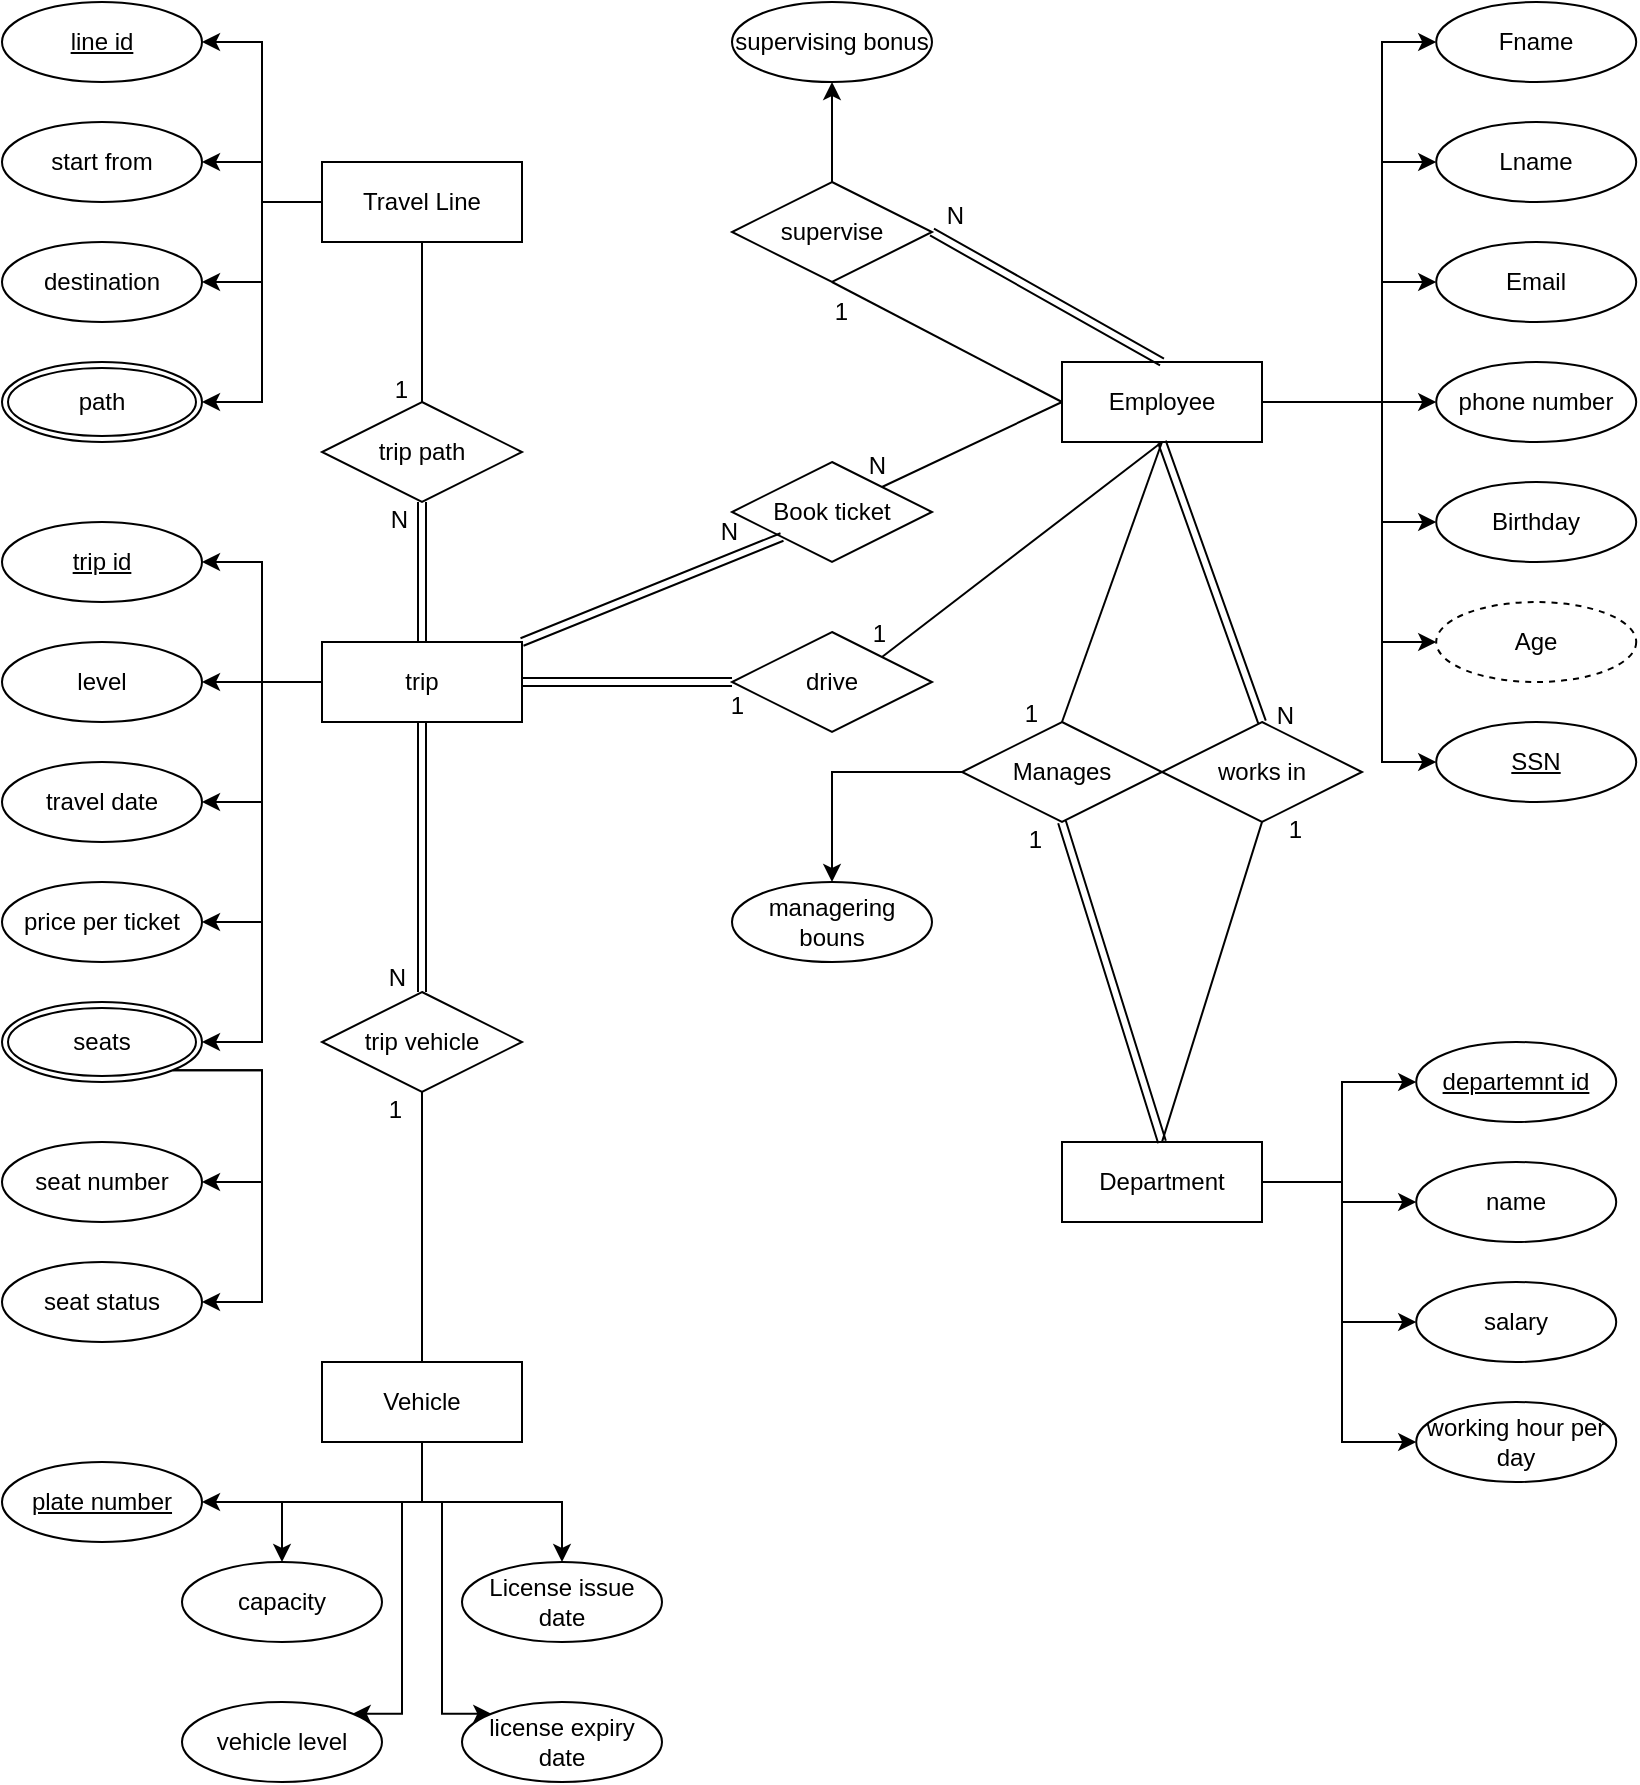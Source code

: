 <mxfile version="26.2.2" pages="3">
  <diagram id="R2lEEEUBdFMjLlhIrx00" name="ERD">
    <mxGraphModel dx="870" dy="522" grid="1" gridSize="10" guides="1" tooltips="1" connect="1" arrows="1" fold="1" page="1" pageScale="1" pageWidth="827" pageHeight="1169" math="0" shadow="0" extFonts="Permanent Marker^https://fonts.googleapis.com/css?family=Permanent+Marker">
      <root>
        <mxCell id="0" />
        <mxCell id="1" parent="0" />
        <mxCell id="NklNjJwWlypvJffr3SQg-18" style="edgeStyle=orthogonalEdgeStyle;rounded=0;orthogonalLoop=1;jettySize=auto;html=1;entryX=0;entryY=0.5;entryDx=0;entryDy=0;" parent="1" source="NklNjJwWlypvJffr3SQg-10" target="NklNjJwWlypvJffr3SQg-11" edge="1">
          <mxGeometry relative="1" as="geometry">
            <Array as="points">
              <mxPoint x="700" y="240" />
              <mxPoint x="700" y="60" />
            </Array>
          </mxGeometry>
        </mxCell>
        <mxCell id="NklNjJwWlypvJffr3SQg-19" style="edgeStyle=orthogonalEdgeStyle;rounded=0;orthogonalLoop=1;jettySize=auto;html=1;entryX=0;entryY=0.5;entryDx=0;entryDy=0;" parent="1" source="NklNjJwWlypvJffr3SQg-10" target="NklNjJwWlypvJffr3SQg-12" edge="1">
          <mxGeometry relative="1" as="geometry">
            <Array as="points">
              <mxPoint x="700" y="240" />
              <mxPoint x="700" y="120" />
            </Array>
          </mxGeometry>
        </mxCell>
        <mxCell id="NklNjJwWlypvJffr3SQg-20" style="edgeStyle=orthogonalEdgeStyle;rounded=0;orthogonalLoop=1;jettySize=auto;html=1;entryX=0;entryY=0.5;entryDx=0;entryDy=0;" parent="1" source="NklNjJwWlypvJffr3SQg-10" target="NklNjJwWlypvJffr3SQg-13" edge="1">
          <mxGeometry relative="1" as="geometry">
            <Array as="points">
              <mxPoint x="700" y="240" />
              <mxPoint x="700" y="180" />
            </Array>
          </mxGeometry>
        </mxCell>
        <mxCell id="NklNjJwWlypvJffr3SQg-21" style="edgeStyle=orthogonalEdgeStyle;rounded=0;orthogonalLoop=1;jettySize=auto;html=1;entryX=0;entryY=0.5;entryDx=0;entryDy=0;" parent="1" source="NklNjJwWlypvJffr3SQg-10" target="NklNjJwWlypvJffr3SQg-14" edge="1">
          <mxGeometry relative="1" as="geometry">
            <Array as="points">
              <mxPoint x="700" y="240" />
              <mxPoint x="700" y="420" />
            </Array>
          </mxGeometry>
        </mxCell>
        <mxCell id="NklNjJwWlypvJffr3SQg-22" style="edgeStyle=orthogonalEdgeStyle;rounded=0;orthogonalLoop=1;jettySize=auto;html=1;entryX=0;entryY=0.5;entryDx=0;entryDy=0;" parent="1" source="NklNjJwWlypvJffr3SQg-10" target="NklNjJwWlypvJffr3SQg-16" edge="1">
          <mxGeometry relative="1" as="geometry">
            <Array as="points">
              <mxPoint x="700" y="240" />
              <mxPoint x="700" y="300" />
            </Array>
          </mxGeometry>
        </mxCell>
        <mxCell id="NklNjJwWlypvJffr3SQg-23" style="edgeStyle=orthogonalEdgeStyle;rounded=0;orthogonalLoop=1;jettySize=auto;html=1;entryX=0;entryY=0.5;entryDx=0;entryDy=0;" parent="1" source="NklNjJwWlypvJffr3SQg-10" target="NklNjJwWlypvJffr3SQg-15" edge="1">
          <mxGeometry relative="1" as="geometry">
            <Array as="points">
              <mxPoint x="700" y="240" />
              <mxPoint x="700" y="360" />
            </Array>
          </mxGeometry>
        </mxCell>
        <mxCell id="NklNjJwWlypvJffr3SQg-24" style="edgeStyle=orthogonalEdgeStyle;rounded=0;orthogonalLoop=1;jettySize=auto;html=1;entryX=0;entryY=0.5;entryDx=0;entryDy=0;" parent="1" source="NklNjJwWlypvJffr3SQg-10" target="NklNjJwWlypvJffr3SQg-17" edge="1">
          <mxGeometry relative="1" as="geometry">
            <Array as="points">
              <mxPoint x="710" y="240" />
              <mxPoint x="710" y="240" />
            </Array>
          </mxGeometry>
        </mxCell>
        <mxCell id="NklNjJwWlypvJffr3SQg-10" value="Employee" style="whiteSpace=wrap;html=1;align=center;" parent="1" vertex="1">
          <mxGeometry x="540" y="220" width="100" height="40" as="geometry" />
        </mxCell>
        <mxCell id="NklNjJwWlypvJffr3SQg-11" value="Fname" style="ellipse;whiteSpace=wrap;html=1;align=center;" parent="1" vertex="1">
          <mxGeometry x="727.11" y="40" width="100" height="40" as="geometry" />
        </mxCell>
        <mxCell id="NklNjJwWlypvJffr3SQg-12" value="Lname" style="ellipse;whiteSpace=wrap;html=1;align=center;" parent="1" vertex="1">
          <mxGeometry x="727.11" y="100" width="100" height="40" as="geometry" />
        </mxCell>
        <mxCell id="NklNjJwWlypvJffr3SQg-13" value="Email" style="ellipse;whiteSpace=wrap;html=1;align=center;" parent="1" vertex="1">
          <mxGeometry x="727.11" y="160" width="100" height="40" as="geometry" />
        </mxCell>
        <mxCell id="NklNjJwWlypvJffr3SQg-14" value="&lt;u&gt;SSN&lt;/u&gt;" style="ellipse;whiteSpace=wrap;html=1;align=center;" parent="1" vertex="1">
          <mxGeometry x="727.11" y="400" width="100" height="40" as="geometry" />
        </mxCell>
        <mxCell id="NklNjJwWlypvJffr3SQg-15" value="Age" style="ellipse;whiteSpace=wrap;html=1;align=center;dashed=1;" parent="1" vertex="1">
          <mxGeometry x="727.11" y="340" width="100" height="40" as="geometry" />
        </mxCell>
        <mxCell id="NklNjJwWlypvJffr3SQg-16" value="Birthday" style="ellipse;whiteSpace=wrap;html=1;align=center;" parent="1" vertex="1">
          <mxGeometry x="727.11" y="280" width="100" height="40" as="geometry" />
        </mxCell>
        <mxCell id="NklNjJwWlypvJffr3SQg-17" value="phone number" style="ellipse;whiteSpace=wrap;html=1;align=center;" parent="1" vertex="1">
          <mxGeometry x="727.11" y="220" width="100" height="40" as="geometry" />
        </mxCell>
        <mxCell id="NklNjJwWlypvJffr3SQg-29" style="edgeStyle=orthogonalEdgeStyle;rounded=0;orthogonalLoop=1;jettySize=auto;html=1;" parent="1" source="NklNjJwWlypvJffr3SQg-36" target="NklNjJwWlypvJffr3SQg-38" edge="1">
          <mxGeometry relative="1" as="geometry">
            <Array as="points">
              <mxPoint x="680" y="630" />
              <mxPoint x="680" y="640" />
            </Array>
          </mxGeometry>
        </mxCell>
        <mxCell id="NklNjJwWlypvJffr3SQg-30" style="edgeStyle=orthogonalEdgeStyle;rounded=0;orthogonalLoop=1;jettySize=auto;html=1;entryX=0;entryY=0.5;entryDx=0;entryDy=0;" parent="1" source="NklNjJwWlypvJffr3SQg-36" target="NklNjJwWlypvJffr3SQg-37" edge="1">
          <mxGeometry relative="1" as="geometry">
            <Array as="points">
              <mxPoint x="680" y="630" />
              <mxPoint x="680" y="580" />
            </Array>
          </mxGeometry>
        </mxCell>
        <mxCell id="NklNjJwWlypvJffr3SQg-69" style="edgeStyle=orthogonalEdgeStyle;rounded=0;orthogonalLoop=1;jettySize=auto;html=1;entryX=0;entryY=0.5;entryDx=0;entryDy=0;" parent="1" source="NklNjJwWlypvJffr3SQg-36" target="NklNjJwWlypvJffr3SQg-67" edge="1">
          <mxGeometry relative="1" as="geometry">
            <Array as="points">
              <mxPoint x="680" y="630" />
              <mxPoint x="680" y="700" />
            </Array>
          </mxGeometry>
        </mxCell>
        <mxCell id="NklNjJwWlypvJffr3SQg-80" style="edgeStyle=orthogonalEdgeStyle;rounded=0;orthogonalLoop=1;jettySize=auto;html=1;entryX=0;entryY=0.5;entryDx=0;entryDy=0;" parent="1" source="NklNjJwWlypvJffr3SQg-36" target="NklNjJwWlypvJffr3SQg-79" edge="1">
          <mxGeometry relative="1" as="geometry">
            <Array as="points">
              <mxPoint x="680" y="630" />
              <mxPoint x="680" y="760" />
            </Array>
          </mxGeometry>
        </mxCell>
        <mxCell id="NklNjJwWlypvJffr3SQg-36" value="Department" style="whiteSpace=wrap;html=1;align=center;" parent="1" vertex="1">
          <mxGeometry x="540" y="610" width="100" height="40" as="geometry" />
        </mxCell>
        <mxCell id="NklNjJwWlypvJffr3SQg-37" value="&lt;u&gt;departemnt id&lt;/u&gt;" style="ellipse;whiteSpace=wrap;html=1;align=center;" parent="1" vertex="1">
          <mxGeometry x="717.11" y="560" width="100" height="40" as="geometry" />
        </mxCell>
        <mxCell id="NklNjJwWlypvJffr3SQg-38" value="name" style="ellipse;whiteSpace=wrap;html=1;align=center;" parent="1" vertex="1">
          <mxGeometry x="717.11" y="620" width="100" height="40" as="geometry" />
        </mxCell>
        <mxCell id="NklNjJwWlypvJffr3SQg-44" style="edgeStyle=orthogonalEdgeStyle;rounded=0;orthogonalLoop=1;jettySize=auto;html=1;" parent="1" source="NklNjJwWlypvJffr3SQg-47" target="NklNjJwWlypvJffr3SQg-49" edge="1">
          <mxGeometry relative="1" as="geometry" />
        </mxCell>
        <mxCell id="NklNjJwWlypvJffr3SQg-45" style="edgeStyle=orthogonalEdgeStyle;rounded=0;orthogonalLoop=1;jettySize=auto;html=1;entryX=1;entryY=0.5;entryDx=0;entryDy=0;" parent="1" source="NklNjJwWlypvJffr3SQg-47" target="NklNjJwWlypvJffr3SQg-48" edge="1">
          <mxGeometry relative="1" as="geometry" />
        </mxCell>
        <mxCell id="NklNjJwWlypvJffr3SQg-46" style="edgeStyle=orthogonalEdgeStyle;rounded=0;orthogonalLoop=1;jettySize=auto;html=1;entryX=1;entryY=0.5;entryDx=0;entryDy=0;" parent="1" source="NklNjJwWlypvJffr3SQg-47" target="NklNjJwWlypvJffr3SQg-50" edge="1">
          <mxGeometry relative="1" as="geometry" />
        </mxCell>
        <mxCell id="NklNjJwWlypvJffr3SQg-53" style="edgeStyle=orthogonalEdgeStyle;rounded=0;orthogonalLoop=1;jettySize=auto;html=1;entryX=1;entryY=0.5;entryDx=0;entryDy=0;" parent="1" source="NklNjJwWlypvJffr3SQg-47" target="pRESsJM0o0zApB6dmgyF-2" edge="1">
          <mxGeometry relative="1" as="geometry">
            <mxPoint x="110" y="240" as="targetPoint" />
          </mxGeometry>
        </mxCell>
        <mxCell id="NklNjJwWlypvJffr3SQg-47" value="Travel Line" style="whiteSpace=wrap;html=1;align=center;" parent="1" vertex="1">
          <mxGeometry x="170" y="120" width="100" height="40" as="geometry" />
        </mxCell>
        <mxCell id="NklNjJwWlypvJffr3SQg-48" value="&lt;u&gt;line id&lt;/u&gt;" style="ellipse;whiteSpace=wrap;html=1;align=center;" parent="1" vertex="1">
          <mxGeometry x="10" y="40" width="100" height="40" as="geometry" />
        </mxCell>
        <mxCell id="NklNjJwWlypvJffr3SQg-49" value="start from" style="ellipse;whiteSpace=wrap;html=1;align=center;" parent="1" vertex="1">
          <mxGeometry x="10" y="100" width="100" height="40" as="geometry" />
        </mxCell>
        <mxCell id="NklNjJwWlypvJffr3SQg-50" value="destination" style="ellipse;whiteSpace=wrap;html=1;align=center;" parent="1" vertex="1">
          <mxGeometry x="10" y="160" width="100" height="40" as="geometry" />
        </mxCell>
        <mxCell id="cpbKnT_YqKQunFlAUiyh-2" style="edgeStyle=orthogonalEdgeStyle;rounded=0;orthogonalLoop=1;jettySize=auto;html=1;entryX=1;entryY=0.5;entryDx=0;entryDy=0;" parent="1" source="NklNjJwWlypvJffr3SQg-60" target="NklNjJwWlypvJffr3SQg-61" edge="1">
          <mxGeometry relative="1" as="geometry">
            <mxPoint x="640" y="577.5" as="targetPoint" />
            <Array as="points">
              <mxPoint x="220" y="790" />
            </Array>
          </mxGeometry>
        </mxCell>
        <mxCell id="cpbKnT_YqKQunFlAUiyh-3" style="edgeStyle=orthogonalEdgeStyle;rounded=0;orthogonalLoop=1;jettySize=auto;html=1;entryX=0.5;entryY=0;entryDx=0;entryDy=0;" parent="1" source="NklNjJwWlypvJffr3SQg-60" target="NklNjJwWlypvJffr3SQg-62" edge="1">
          <mxGeometry relative="1" as="geometry">
            <Array as="points">
              <mxPoint x="220" y="790" />
              <mxPoint x="150" y="790" />
            </Array>
          </mxGeometry>
        </mxCell>
        <mxCell id="cpbKnT_YqKQunFlAUiyh-4" style="edgeStyle=orthogonalEdgeStyle;rounded=0;orthogonalLoop=1;jettySize=auto;html=1;entryX=1;entryY=0;entryDx=0;entryDy=0;" parent="1" source="NklNjJwWlypvJffr3SQg-60" target="NklNjJwWlypvJffr3SQg-63" edge="1">
          <mxGeometry relative="1" as="geometry">
            <Array as="points">
              <mxPoint x="220" y="790" />
              <mxPoint x="210" y="790" />
              <mxPoint x="210" y="896" />
            </Array>
          </mxGeometry>
        </mxCell>
        <mxCell id="cpbKnT_YqKQunFlAUiyh-5" style="edgeStyle=orthogonalEdgeStyle;rounded=0;orthogonalLoop=1;jettySize=auto;html=1;entryX=0.5;entryY=0;entryDx=0;entryDy=0;" parent="1" source="NklNjJwWlypvJffr3SQg-60" target="NklNjJwWlypvJffr3SQg-141" edge="1">
          <mxGeometry relative="1" as="geometry">
            <Array as="points">
              <mxPoint x="220" y="790" />
              <mxPoint x="290" y="790" />
            </Array>
          </mxGeometry>
        </mxCell>
        <mxCell id="IFpw_W32OVMiBc067hmT-3" style="edgeStyle=orthogonalEdgeStyle;rounded=0;orthogonalLoop=1;jettySize=auto;html=1;entryX=0;entryY=0;entryDx=0;entryDy=0;" edge="1" parent="1" source="NklNjJwWlypvJffr3SQg-60" target="NklNjJwWlypvJffr3SQg-143">
          <mxGeometry relative="1" as="geometry">
            <Array as="points">
              <mxPoint x="220" y="790" />
              <mxPoint x="230" y="790" />
              <mxPoint x="230" y="896" />
            </Array>
          </mxGeometry>
        </mxCell>
        <mxCell id="NklNjJwWlypvJffr3SQg-60" value="Vehicle" style="whiteSpace=wrap;html=1;align=center;" parent="1" vertex="1">
          <mxGeometry x="170" y="720" width="100" height="40" as="geometry" />
        </mxCell>
        <mxCell id="NklNjJwWlypvJffr3SQg-61" value="&lt;u&gt;plate number&lt;/u&gt;" style="ellipse;whiteSpace=wrap;html=1;align=center;" parent="1" vertex="1">
          <mxGeometry x="10" y="770" width="100" height="40" as="geometry" />
        </mxCell>
        <mxCell id="NklNjJwWlypvJffr3SQg-62" value="capacity" style="ellipse;whiteSpace=wrap;html=1;align=center;" parent="1" vertex="1">
          <mxGeometry x="100" y="820" width="100" height="40" as="geometry" />
        </mxCell>
        <mxCell id="NklNjJwWlypvJffr3SQg-63" value="vehicle level" style="ellipse;whiteSpace=wrap;html=1;align=center;" parent="1" vertex="1">
          <mxGeometry x="100" y="890" width="100" height="40" as="geometry" />
        </mxCell>
        <mxCell id="NklNjJwWlypvJffr3SQg-67" value="salary" style="ellipse;whiteSpace=wrap;html=1;align=center;" parent="1" vertex="1">
          <mxGeometry x="717.11" y="680" width="100" height="40" as="geometry" />
        </mxCell>
        <mxCell id="NklNjJwWlypvJffr3SQg-70" style="edgeStyle=orthogonalEdgeStyle;rounded=0;orthogonalLoop=1;jettySize=auto;html=1;" parent="1" source="NklNjJwWlypvJffr3SQg-72" target="NklNjJwWlypvJffr3SQg-74" edge="1">
          <mxGeometry relative="1" as="geometry" />
        </mxCell>
        <mxCell id="NklNjJwWlypvJffr3SQg-71" style="edgeStyle=orthogonalEdgeStyle;rounded=0;orthogonalLoop=1;jettySize=auto;html=1;entryX=1;entryY=0.5;entryDx=0;entryDy=0;" parent="1" source="NklNjJwWlypvJffr3SQg-72" target="NklNjJwWlypvJffr3SQg-73" edge="1">
          <mxGeometry relative="1" as="geometry" />
        </mxCell>
        <mxCell id="NklNjJwWlypvJffr3SQg-99" style="edgeStyle=orthogonalEdgeStyle;rounded=0;orthogonalLoop=1;jettySize=auto;html=1;entryX=1;entryY=0.5;entryDx=0;entryDy=0;" parent="1" source="NklNjJwWlypvJffr3SQg-72" target="NklNjJwWlypvJffr3SQg-98" edge="1">
          <mxGeometry relative="1" as="geometry" />
        </mxCell>
        <mxCell id="3IClbiwjaxS9hS6JWrdr-1" style="edgeStyle=orthogonalEdgeStyle;rounded=0;orthogonalLoop=1;jettySize=auto;html=1;entryX=1;entryY=0.5;entryDx=0;entryDy=0;" edge="1" parent="1" source="NklNjJwWlypvJffr3SQg-72" target="NklNjJwWlypvJffr3SQg-119">
          <mxGeometry relative="1" as="geometry" />
        </mxCell>
        <mxCell id="1NgESf6HZxcmF9NhISVb-2" style="edgeStyle=orthogonalEdgeStyle;rounded=0;orthogonalLoop=1;jettySize=auto;html=1;entryX=1;entryY=0.5;entryDx=0;entryDy=0;" edge="1" parent="1" source="NklNjJwWlypvJffr3SQg-72" target="1NgESf6HZxcmF9NhISVb-1">
          <mxGeometry relative="1" as="geometry" />
        </mxCell>
        <mxCell id="NklNjJwWlypvJffr3SQg-72" value="trip" style="whiteSpace=wrap;html=1;align=center;" parent="1" vertex="1">
          <mxGeometry x="170" y="360" width="100" height="40" as="geometry" />
        </mxCell>
        <mxCell id="NklNjJwWlypvJffr3SQg-73" value="&lt;u&gt;trip id&lt;/u&gt;" style="ellipse;whiteSpace=wrap;html=1;align=center;" parent="1" vertex="1">
          <mxGeometry x="10" y="300" width="100" height="40" as="geometry" />
        </mxCell>
        <mxCell id="NklNjJwWlypvJffr3SQg-74" value="level" style="ellipse;whiteSpace=wrap;html=1;align=center;" parent="1" vertex="1">
          <mxGeometry x="10" y="360" width="100" height="40" as="geometry" />
        </mxCell>
        <mxCell id="NklNjJwWlypvJffr3SQg-79" value="working hour per day" style="ellipse;whiteSpace=wrap;html=1;align=center;" parent="1" vertex="1">
          <mxGeometry x="717.11" y="740" width="100" height="40" as="geometry" />
        </mxCell>
        <mxCell id="IFpw_W32OVMiBc067hmT-2" style="edgeStyle=orthogonalEdgeStyle;rounded=0;orthogonalLoop=1;jettySize=auto;html=1;" edge="1" parent="1" source="NklNjJwWlypvJffr3SQg-82" target="NklNjJwWlypvJffr3SQg-121">
          <mxGeometry relative="1" as="geometry">
            <Array as="points">
              <mxPoint x="425" y="425" />
            </Array>
          </mxGeometry>
        </mxCell>
        <mxCell id="NklNjJwWlypvJffr3SQg-82" value="Manages" style="shape=rhombus;perimeter=rhombusPerimeter;whiteSpace=wrap;html=1;align=center;" parent="1" vertex="1">
          <mxGeometry x="490" y="400.0" width="100" height="50" as="geometry" />
        </mxCell>
        <mxCell id="NklNjJwWlypvJffr3SQg-83" value="works in" style="shape=rhombus;perimeter=rhombusPerimeter;whiteSpace=wrap;html=1;align=center;" parent="1" vertex="1">
          <mxGeometry x="590" y="400.0" width="100" height="50" as="geometry" />
        </mxCell>
        <mxCell id="NklNjJwWlypvJffr3SQg-84" value="" style="endArrow=none;html=1;rounded=0;exitX=0.5;exitY=1;exitDx=0;exitDy=0;entryX=0.5;entryY=0;entryDx=0;entryDy=0;" parent="1" source="NklNjJwWlypvJffr3SQg-10" target="NklNjJwWlypvJffr3SQg-82" edge="1">
          <mxGeometry relative="1" as="geometry">
            <mxPoint x="260" y="240" as="sourcePoint" />
            <mxPoint x="650" y="300" as="targetPoint" />
          </mxGeometry>
        </mxCell>
        <mxCell id="NklNjJwWlypvJffr3SQg-85" value="1" style="resizable=0;html=1;whiteSpace=wrap;align=right;verticalAlign=bottom;" parent="NklNjJwWlypvJffr3SQg-84" connectable="0" vertex="1">
          <mxGeometry x="1" relative="1" as="geometry">
            <mxPoint x="-11" y="5" as="offset" />
          </mxGeometry>
        </mxCell>
        <mxCell id="NklNjJwWlypvJffr3SQg-91" value="" style="endArrow=none;html=1;rounded=0;exitX=0.5;exitY=0;exitDx=0;exitDy=0;entryX=0.5;entryY=1;entryDx=0;entryDy=0;" parent="1" source="NklNjJwWlypvJffr3SQg-36" target="NklNjJwWlypvJffr3SQg-83" edge="1">
          <mxGeometry relative="1" as="geometry">
            <mxPoint x="240" y="150" as="sourcePoint" />
            <mxPoint x="340" y="415" as="targetPoint" />
          </mxGeometry>
        </mxCell>
        <mxCell id="NklNjJwWlypvJffr3SQg-92" value="1" style="resizable=0;html=1;whiteSpace=wrap;align=right;verticalAlign=bottom;" parent="NklNjJwWlypvJffr3SQg-91" connectable="0" vertex="1">
          <mxGeometry x="1" relative="1" as="geometry">
            <mxPoint x="22" y="12" as="offset" />
          </mxGeometry>
        </mxCell>
        <mxCell id="NklNjJwWlypvJffr3SQg-93" value="" style="shape=link;html=1;rounded=0;exitX=0.5;exitY=1;exitDx=0;exitDy=0;entryX=0.5;entryY=0;entryDx=0;entryDy=0;" parent="1" source="NklNjJwWlypvJffr3SQg-10" target="NklNjJwWlypvJffr3SQg-83" edge="1">
          <mxGeometry relative="1" as="geometry">
            <mxPoint x="220" y="300" as="sourcePoint" />
            <mxPoint x="380" y="300" as="targetPoint" />
          </mxGeometry>
        </mxCell>
        <mxCell id="NklNjJwWlypvJffr3SQg-94" value="N" style="resizable=0;html=1;whiteSpace=wrap;align=right;verticalAlign=bottom;" parent="NklNjJwWlypvJffr3SQg-93" connectable="0" vertex="1">
          <mxGeometry x="1" relative="1" as="geometry">
            <mxPoint x="18" y="6" as="offset" />
          </mxGeometry>
        </mxCell>
        <mxCell id="NklNjJwWlypvJffr3SQg-95" value="" style="shape=link;html=1;rounded=0;entryX=0.5;entryY=1;entryDx=0;entryDy=0;exitX=0.5;exitY=0;exitDx=0;exitDy=0;" parent="1" source="NklNjJwWlypvJffr3SQg-36" target="NklNjJwWlypvJffr3SQg-82" edge="1">
          <mxGeometry relative="1" as="geometry">
            <mxPoint x="420" y="480" as="sourcePoint" />
            <mxPoint x="580" y="480" as="targetPoint" />
          </mxGeometry>
        </mxCell>
        <mxCell id="NklNjJwWlypvJffr3SQg-96" value="1" style="resizable=0;html=1;whiteSpace=wrap;align=right;verticalAlign=bottom;" parent="NklNjJwWlypvJffr3SQg-95" connectable="0" vertex="1">
          <mxGeometry x="1" relative="1" as="geometry">
            <mxPoint x="-9" y="17" as="offset" />
          </mxGeometry>
        </mxCell>
        <mxCell id="NklNjJwWlypvJffr3SQg-98" value="travel date" style="ellipse;whiteSpace=wrap;html=1;align=center;" parent="1" vertex="1">
          <mxGeometry x="10" y="420" width="100" height="40" as="geometry" />
        </mxCell>
        <mxCell id="NklNjJwWlypvJffr3SQg-107" value="trip path" style="shape=rhombus;perimeter=rhombusPerimeter;whiteSpace=wrap;html=1;align=center;" parent="1" vertex="1">
          <mxGeometry x="170" y="240" width="100" height="50" as="geometry" />
        </mxCell>
        <mxCell id="NklNjJwWlypvJffr3SQg-108" value="" style="endArrow=none;html=1;rounded=0;entryX=0.5;entryY=0;entryDx=0;entryDy=0;exitX=0.5;exitY=1;exitDx=0;exitDy=0;" parent="1" source="NklNjJwWlypvJffr3SQg-47" target="NklNjJwWlypvJffr3SQg-107" edge="1">
          <mxGeometry relative="1" as="geometry">
            <mxPoint x="170" y="-100" as="sourcePoint" />
            <mxPoint x="335" y="93" as="targetPoint" />
          </mxGeometry>
        </mxCell>
        <mxCell id="NklNjJwWlypvJffr3SQg-109" value="1" style="resizable=0;html=1;whiteSpace=wrap;align=right;verticalAlign=bottom;" parent="NklNjJwWlypvJffr3SQg-108" connectable="0" vertex="1">
          <mxGeometry x="1" relative="1" as="geometry">
            <mxPoint x="-6" y="2" as="offset" />
          </mxGeometry>
        </mxCell>
        <mxCell id="NklNjJwWlypvJffr3SQg-112" value="" style="shape=link;html=1;rounded=0;entryX=0.5;entryY=1;entryDx=0;entryDy=0;exitX=0.5;exitY=0;exitDx=0;exitDy=0;" parent="1" source="NklNjJwWlypvJffr3SQg-72" target="NklNjJwWlypvJffr3SQg-107" edge="1">
          <mxGeometry relative="1" as="geometry">
            <mxPoint x="450" y="500" as="sourcePoint" />
            <mxPoint x="610" y="500" as="targetPoint" />
          </mxGeometry>
        </mxCell>
        <mxCell id="NklNjJwWlypvJffr3SQg-113" value="N" style="resizable=0;html=1;whiteSpace=wrap;align=right;verticalAlign=bottom;" parent="NklNjJwWlypvJffr3SQg-112" connectable="0" vertex="1">
          <mxGeometry x="1" relative="1" as="geometry">
            <mxPoint x="-6" y="17" as="offset" />
          </mxGeometry>
        </mxCell>
        <mxCell id="NklNjJwWlypvJffr3SQg-114" value="trip vehicle" style="shape=rhombus;perimeter=rhombusPerimeter;whiteSpace=wrap;html=1;align=center;" parent="1" vertex="1">
          <mxGeometry x="170" y="535" width="100" height="50" as="geometry" />
        </mxCell>
        <mxCell id="NklNjJwWlypvJffr3SQg-115" value="" style="endArrow=none;html=1;rounded=0;entryX=0.5;entryY=1;entryDx=0;entryDy=0;exitX=0.5;exitY=0;exitDx=0;exitDy=0;" parent="1" source="NklNjJwWlypvJffr3SQg-60" target="NklNjJwWlypvJffr3SQg-114" edge="1">
          <mxGeometry relative="1" as="geometry">
            <mxPoint x="135" y="795" as="sourcePoint" />
            <mxPoint x="135" y="885" as="targetPoint" />
          </mxGeometry>
        </mxCell>
        <mxCell id="NklNjJwWlypvJffr3SQg-116" value="1" style="resizable=0;html=1;whiteSpace=wrap;align=right;verticalAlign=bottom;" parent="NklNjJwWlypvJffr3SQg-115" connectable="0" vertex="1">
          <mxGeometry x="1" relative="1" as="geometry">
            <mxPoint x="-9" y="17" as="offset" />
          </mxGeometry>
        </mxCell>
        <mxCell id="NklNjJwWlypvJffr3SQg-117" value="" style="shape=link;html=1;rounded=0;exitX=0.5;exitY=1;exitDx=0;exitDy=0;entryX=0.5;entryY=0;entryDx=0;entryDy=0;" parent="1" source="NklNjJwWlypvJffr3SQg-72" target="NklNjJwWlypvJffr3SQg-114" edge="1">
          <mxGeometry relative="1" as="geometry">
            <mxPoint x="370" y="990" as="sourcePoint" />
            <mxPoint x="370" y="850" as="targetPoint" />
          </mxGeometry>
        </mxCell>
        <mxCell id="NklNjJwWlypvJffr3SQg-118" value="N" style="resizable=0;html=1;whiteSpace=wrap;align=right;verticalAlign=bottom;" parent="NklNjJwWlypvJffr3SQg-117" connectable="0" vertex="1">
          <mxGeometry x="1" relative="1" as="geometry">
            <mxPoint x="-7" y="1" as="offset" />
          </mxGeometry>
        </mxCell>
        <mxCell id="NklNjJwWlypvJffr3SQg-119" value="price per ticket" style="ellipse;whiteSpace=wrap;html=1;align=center;" parent="1" vertex="1">
          <mxGeometry x="10" y="480" width="100" height="40" as="geometry" />
        </mxCell>
        <mxCell id="NklNjJwWlypvJffr3SQg-121" value="managering bouns" style="ellipse;whiteSpace=wrap;html=1;align=center;" parent="1" vertex="1">
          <mxGeometry x="375" y="480" width="100" height="40" as="geometry" />
        </mxCell>
        <mxCell id="NklNjJwWlypvJffr3SQg-123" value="drive" style="shape=rhombus;perimeter=rhombusPerimeter;whiteSpace=wrap;html=1;align=center;" parent="1" vertex="1">
          <mxGeometry x="375" y="355" width="100" height="50" as="geometry" />
        </mxCell>
        <mxCell id="NklNjJwWlypvJffr3SQg-124" value="" style="endArrow=none;html=1;rounded=0;entryX=1;entryY=0;entryDx=0;entryDy=0;" parent="1" target="NklNjJwWlypvJffr3SQg-123" edge="1">
          <mxGeometry relative="1" as="geometry">
            <mxPoint x="590" y="260" as="sourcePoint" />
            <mxPoint x="365" y="493" as="targetPoint" />
          </mxGeometry>
        </mxCell>
        <mxCell id="NklNjJwWlypvJffr3SQg-125" value="1" style="resizable=0;html=1;whiteSpace=wrap;align=right;verticalAlign=bottom;" parent="NklNjJwWlypvJffr3SQg-124" connectable="0" vertex="1">
          <mxGeometry x="1" relative="1" as="geometry">
            <mxPoint x="3" y="-3" as="offset" />
          </mxGeometry>
        </mxCell>
        <mxCell id="NklNjJwWlypvJffr3SQg-126" value="" style="shape=link;html=1;rounded=0;exitX=1;exitY=0.5;exitDx=0;exitDy=0;entryX=0;entryY=0.5;entryDx=0;entryDy=0;" parent="1" source="NklNjJwWlypvJffr3SQg-72" target="NklNjJwWlypvJffr3SQg-123" edge="1">
          <mxGeometry relative="1" as="geometry">
            <mxPoint x="280" y="850" as="sourcePoint" />
            <mxPoint x="340" y="530" as="targetPoint" />
          </mxGeometry>
        </mxCell>
        <mxCell id="NklNjJwWlypvJffr3SQg-127" value="1" style="resizable=0;html=1;whiteSpace=wrap;align=right;verticalAlign=bottom;" parent="NklNjJwWlypvJffr3SQg-126" connectable="0" vertex="1">
          <mxGeometry x="1" relative="1" as="geometry">
            <mxPoint x="7" y="20" as="offset" />
          </mxGeometry>
        </mxCell>
        <mxCell id="NklNjJwWlypvJffr3SQg-140" style="edgeStyle=orthogonalEdgeStyle;rounded=0;orthogonalLoop=1;jettySize=auto;html=1;entryX=0.5;entryY=1;entryDx=0;entryDy=0;" parent="1" source="NklNjJwWlypvJffr3SQg-132" target="NklNjJwWlypvJffr3SQg-139" edge="1">
          <mxGeometry relative="1" as="geometry" />
        </mxCell>
        <mxCell id="NklNjJwWlypvJffr3SQg-132" value="supervise" style="shape=rhombus;perimeter=rhombusPerimeter;whiteSpace=wrap;html=1;align=center;" parent="1" vertex="1">
          <mxGeometry x="375" y="130.0" width="100" height="50" as="geometry" />
        </mxCell>
        <mxCell id="NklNjJwWlypvJffr3SQg-133" value="" style="endArrow=none;html=1;rounded=0;entryX=0.5;entryY=1;entryDx=0;entryDy=0;exitX=0;exitY=0.5;exitDx=0;exitDy=0;" parent="1" source="NklNjJwWlypvJffr3SQg-10" target="NklNjJwWlypvJffr3SQg-132" edge="1">
          <mxGeometry relative="1" as="geometry">
            <mxPoint x="360" y="230" as="sourcePoint" />
            <mxPoint x="520" y="230" as="targetPoint" />
          </mxGeometry>
        </mxCell>
        <mxCell id="NklNjJwWlypvJffr3SQg-134" value="1" style="resizable=0;html=1;whiteSpace=wrap;align=right;verticalAlign=bottom;" parent="NklNjJwWlypvJffr3SQg-133" connectable="0" vertex="1">
          <mxGeometry x="1" relative="1" as="geometry">
            <mxPoint x="9" y="23" as="offset" />
          </mxGeometry>
        </mxCell>
        <mxCell id="NklNjJwWlypvJffr3SQg-137" value="" style="shape=link;html=1;rounded=0;entryX=1;entryY=0.5;entryDx=0;entryDy=0;exitX=0.5;exitY=0;exitDx=0;exitDy=0;" parent="1" source="NklNjJwWlypvJffr3SQg-10" target="NklNjJwWlypvJffr3SQg-132" edge="1">
          <mxGeometry relative="1" as="geometry">
            <mxPoint x="520" y="280" as="sourcePoint" />
            <mxPoint x="680" y="280" as="targetPoint" />
          </mxGeometry>
        </mxCell>
        <mxCell id="NklNjJwWlypvJffr3SQg-138" value="N" style="resizable=0;html=1;whiteSpace=wrap;align=right;verticalAlign=bottom;" parent="NklNjJwWlypvJffr3SQg-137" connectable="0" vertex="1">
          <mxGeometry x="1" relative="1" as="geometry">
            <mxPoint x="17" as="offset" />
          </mxGeometry>
        </mxCell>
        <mxCell id="NklNjJwWlypvJffr3SQg-139" value="supervising bonus" style="ellipse;whiteSpace=wrap;html=1;align=center;" parent="1" vertex="1">
          <mxGeometry x="375" y="40" width="100" height="40" as="geometry" />
        </mxCell>
        <mxCell id="NklNjJwWlypvJffr3SQg-141" value="License issue date" style="ellipse;whiteSpace=wrap;html=1;align=center;" parent="1" vertex="1">
          <mxGeometry x="240" y="820" width="100" height="40" as="geometry" />
        </mxCell>
        <mxCell id="NklNjJwWlypvJffr3SQg-143" value="license expiry date" style="ellipse;whiteSpace=wrap;html=1;align=center;" parent="1" vertex="1">
          <mxGeometry x="240" y="890" width="100" height="40" as="geometry" />
        </mxCell>
        <mxCell id="ZynMEP8YBooeaaj-cQSR-1" value="Book ticket" style="shape=rhombus;perimeter=rhombusPerimeter;whiteSpace=wrap;html=1;align=center;" vertex="1" parent="1">
          <mxGeometry x="375" y="270" width="100" height="50" as="geometry" />
        </mxCell>
        <mxCell id="ZynMEP8YBooeaaj-cQSR-2" value="" style="shape=link;html=1;rounded=0;exitX=1;exitY=0;exitDx=0;exitDy=0;entryX=0;entryY=1;entryDx=0;entryDy=0;" edge="1" parent="1" source="NklNjJwWlypvJffr3SQg-72" target="ZynMEP8YBooeaaj-cQSR-1">
          <mxGeometry relative="1" as="geometry">
            <mxPoint x="270" y="330" as="sourcePoint" />
            <mxPoint x="400" y="330" as="targetPoint" />
          </mxGeometry>
        </mxCell>
        <mxCell id="ZynMEP8YBooeaaj-cQSR-3" value="N" style="resizable=0;html=1;whiteSpace=wrap;align=right;verticalAlign=bottom;" connectable="0" vertex="1" parent="ZynMEP8YBooeaaj-cQSR-2">
          <mxGeometry x="1" relative="1" as="geometry">
            <mxPoint x="-20" y="6" as="offset" />
          </mxGeometry>
        </mxCell>
        <mxCell id="ZynMEP8YBooeaaj-cQSR-4" value="" style="endArrow=none;html=1;rounded=0;entryX=1;entryY=0;entryDx=0;entryDy=0;exitX=0;exitY=0.5;exitDx=0;exitDy=0;" edge="1" parent="1" source="NklNjJwWlypvJffr3SQg-10" target="ZynMEP8YBooeaaj-cQSR-1">
          <mxGeometry relative="1" as="geometry">
            <mxPoint x="550" y="250" as="sourcePoint" />
            <mxPoint x="450" y="202" as="targetPoint" />
          </mxGeometry>
        </mxCell>
        <mxCell id="ZynMEP8YBooeaaj-cQSR-5" value="N" style="resizable=0;html=1;whiteSpace=wrap;align=right;verticalAlign=bottom;" connectable="0" vertex="1" parent="ZynMEP8YBooeaaj-cQSR-4">
          <mxGeometry x="1" relative="1" as="geometry">
            <mxPoint x="3" y="-2" as="offset" />
          </mxGeometry>
        </mxCell>
        <mxCell id="r90dajFIQkli-goxfJ5Z-1" style="edgeStyle=orthogonalEdgeStyle;rounded=0;orthogonalLoop=1;jettySize=auto;html=1;entryX=1;entryY=0.5;entryDx=0;entryDy=0;exitX=1;exitY=1;exitDx=0;exitDy=0;" edge="1" parent="1" source="1NgESf6HZxcmF9NhISVb-1" target="cQG5dUhwMow61OpsMZkF-2">
          <mxGeometry relative="1" as="geometry">
            <Array as="points">
              <mxPoint x="140" y="574" />
              <mxPoint x="140" y="630" />
              <mxPoint x="110" y="630" />
            </Array>
          </mxGeometry>
        </mxCell>
        <mxCell id="r90dajFIQkli-goxfJ5Z-3" style="edgeStyle=orthogonalEdgeStyle;rounded=0;orthogonalLoop=1;jettySize=auto;html=1;entryX=1;entryY=0.5;entryDx=0;entryDy=0;exitX=1;exitY=1;exitDx=0;exitDy=0;" edge="1" parent="1" source="1NgESf6HZxcmF9NhISVb-1" target="r90dajFIQkli-goxfJ5Z-2">
          <mxGeometry relative="1" as="geometry">
            <Array as="points">
              <mxPoint x="140" y="574" />
              <mxPoint x="140" y="690" />
              <mxPoint x="110" y="690" />
            </Array>
          </mxGeometry>
        </mxCell>
        <mxCell id="1NgESf6HZxcmF9NhISVb-1" value="seats" style="ellipse;shape=doubleEllipse;margin=3;whiteSpace=wrap;html=1;align=center;" vertex="1" parent="1">
          <mxGeometry x="10" y="540" width="100" height="40" as="geometry" />
        </mxCell>
        <mxCell id="pRESsJM0o0zApB6dmgyF-2" value="path" style="ellipse;shape=doubleEllipse;margin=3;whiteSpace=wrap;html=1;align=center;" vertex="1" parent="1">
          <mxGeometry x="10" y="220" width="100" height="40" as="geometry" />
        </mxCell>
        <mxCell id="cQG5dUhwMow61OpsMZkF-2" value="seat number" style="ellipse;whiteSpace=wrap;html=1;align=center;" vertex="1" parent="1">
          <mxGeometry x="10" y="610" width="100" height="40" as="geometry" />
        </mxCell>
        <mxCell id="r90dajFIQkli-goxfJ5Z-2" value="seat status" style="ellipse;whiteSpace=wrap;html=1;align=center;" vertex="1" parent="1">
          <mxGeometry x="10" y="670" width="100" height="40" as="geometry" />
        </mxCell>
      </root>
    </mxGraphModel>
  </diagram>
  <diagram id="PUa9zV44byczBz41YlO1" name="Mapping">
    <mxGraphModel dx="1044" dy="626" grid="1" gridSize="10" guides="1" tooltips="1" connect="1" arrows="1" fold="1" page="1" pageScale="1" pageWidth="827" pageHeight="1169" background="none" math="0" shadow="0">
      <root>
        <mxCell id="0" />
        <mxCell id="1" parent="0" />
        <mxCell id="f_MXZyqCNi0qhg5nqd-k-1" value="SSN" style="whiteSpace=wrap;html=1;align=center;fontStyle=4" parent="1" vertex="1">
          <mxGeometry x="20" y="40" width="100" height="40" as="geometry" />
        </mxCell>
        <mxCell id="f_MXZyqCNi0qhg5nqd-k-2" value="first name" style="whiteSpace=wrap;html=1;align=center;" parent="1" vertex="1">
          <mxGeometry x="120" y="40" width="100" height="40" as="geometry" />
        </mxCell>
        <mxCell id="f_MXZyqCNi0qhg5nqd-k-3" value="last name" style="whiteSpace=wrap;html=1;align=center;" parent="1" vertex="1">
          <mxGeometry x="220" y="40" width="100" height="40" as="geometry" />
        </mxCell>
        <mxCell id="f_MXZyqCNi0qhg5nqd-k-4" value="email" style="whiteSpace=wrap;html=1;align=center;" parent="1" vertex="1">
          <mxGeometry x="320" y="40" width="100" height="40" as="geometry" />
        </mxCell>
        <mxCell id="f_MXZyqCNi0qhg5nqd-k-5" value="phone number" style="whiteSpace=wrap;html=1;align=center;" parent="1" vertex="1">
          <mxGeometry x="420" y="40" width="100" height="40" as="geometry" />
        </mxCell>
        <mxCell id="f_MXZyqCNi0qhg5nqd-k-6" value="birthday" style="whiteSpace=wrap;html=1;align=center;" parent="1" vertex="1">
          <mxGeometry x="520" y="40" width="100" height="40" as="geometry" />
        </mxCell>
        <mxCell id="f_MXZyqCNi0qhg5nqd-k-8" value="Employee" style="text;html=1;align=center;verticalAlign=middle;whiteSpace=wrap;rounded=0;" parent="1" vertex="1">
          <mxGeometry x="20" y="20" width="50" height="20" as="geometry" />
        </mxCell>
        <mxCell id="hLarjiYbdXM0lVOPDfu9-2" style="edgeStyle=orthogonalEdgeStyle;rounded=0;orthogonalLoop=1;jettySize=auto;html=1;entryX=0.75;entryY=0;entryDx=0;entryDy=0;" parent="1" source="f_MXZyqCNi0qhg5nqd-k-9" target="f_MXZyqCNi0qhg5nqd-k-1" edge="1">
          <mxGeometry relative="1" as="geometry">
            <Array as="points">
              <mxPoint x="670" y="20" />
              <mxPoint x="95" y="20" />
            </Array>
          </mxGeometry>
        </mxCell>
        <mxCell id="f_MXZyqCNi0qhg5nqd-k-9" value="supervisor" style="whiteSpace=wrap;html=1;align=center;" parent="1" vertex="1">
          <mxGeometry x="620" y="40" width="100" height="40" as="geometry" />
        </mxCell>
        <mxCell id="hLarjiYbdXM0lVOPDfu9-1" style="edgeStyle=orthogonalEdgeStyle;rounded=0;orthogonalLoop=1;jettySize=auto;html=1;" parent="1" source="f_MXZyqCNi0qhg5nqd-k-10" target="xzLopFrfFVVkdA1cPZVD-1" edge="1">
          <mxGeometry relative="1" as="geometry">
            <Array as="points">
              <mxPoint x="770" y="360" />
              <mxPoint x="100" y="360" />
            </Array>
          </mxGeometry>
        </mxCell>
        <mxCell id="f_MXZyqCNi0qhg5nqd-k-10" value="Department ID" style="whiteSpace=wrap;html=1;align=center;" parent="1" vertex="1">
          <mxGeometry x="720" y="40" width="100" height="40" as="geometry" />
        </mxCell>
        <mxCell id="xzLopFrfFVVkdA1cPZVD-1" value="Department ID" style="whiteSpace=wrap;html=1;align=center;fontStyle=4" parent="1" vertex="1">
          <mxGeometry x="20" y="280" width="100" height="40" as="geometry" />
        </mxCell>
        <mxCell id="xzLopFrfFVVkdA1cPZVD-2" value="name" style="whiteSpace=wrap;html=1;align=center;" parent="1" vertex="1">
          <mxGeometry x="120" y="280" width="100" height="40" as="geometry" />
        </mxCell>
        <mxCell id="xzLopFrfFVVkdA1cPZVD-3" value="salary" style="whiteSpace=wrap;html=1;align=center;" parent="1" vertex="1">
          <mxGeometry x="220" y="280" width="100" height="40" as="geometry" />
        </mxCell>
        <mxCell id="xzLopFrfFVVkdA1cPZVD-4" value="working hours per day" style="whiteSpace=wrap;html=1;align=center;" parent="1" vertex="1">
          <mxGeometry x="320" y="280" width="100" height="40" as="geometry" />
        </mxCell>
        <mxCell id="hLarjiYbdXM0lVOPDfu9-3" style="edgeStyle=orthogonalEdgeStyle;rounded=0;orthogonalLoop=1;jettySize=auto;html=1;" parent="1" source="xzLopFrfFVVkdA1cPZVD-5" edge="1">
          <mxGeometry relative="1" as="geometry">
            <Array as="points">
              <mxPoint x="480" y="240" />
              <mxPoint x="273" y="240" />
              <mxPoint x="273" y="130" />
              <mxPoint x="70" y="130" />
            </Array>
            <mxPoint x="70" y="80" as="targetPoint" />
          </mxGeometry>
        </mxCell>
        <mxCell id="xzLopFrfFVVkdA1cPZVD-5" value="department manager" style="whiteSpace=wrap;html=1;align=center;" parent="1" vertex="1">
          <mxGeometry x="420" y="280" width="120" height="40" as="geometry" />
        </mxCell>
        <mxCell id="xzLopFrfFVVkdA1cPZVD-7" value="Department" style="text;html=1;align=center;verticalAlign=middle;whiteSpace=wrap;rounded=0;" parent="1" vertex="1">
          <mxGeometry x="20" y="260" width="60" height="20" as="geometry" />
        </mxCell>
        <mxCell id="dbakH47fTUvbafYAbYX8-1" value="Trip ID" style="whiteSpace=wrap;html=1;align=center;fontStyle=4" parent="1" vertex="1">
          <mxGeometry x="20" y="400" width="100" height="40" as="geometry" />
        </mxCell>
        <mxCell id="dbakH47fTUvbafYAbYX8-2" value="level" style="whiteSpace=wrap;html=1;align=center;" parent="1" vertex="1">
          <mxGeometry x="120" y="400" width="100" height="40" as="geometry" />
        </mxCell>
        <mxCell id="dbakH47fTUvbafYAbYX8-3" value="trip date" style="whiteSpace=wrap;html=1;align=center;" parent="1" vertex="1">
          <mxGeometry x="220" y="400" width="100" height="40" as="geometry" />
        </mxCell>
        <mxCell id="dbakH47fTUvbafYAbYX8-6" value="Trip" style="text;html=1;align=center;verticalAlign=middle;whiteSpace=wrap;rounded=0;" parent="1" vertex="1">
          <mxGeometry x="20" y="380" width="20" height="20" as="geometry" />
        </mxCell>
        <mxCell id="gL6tGmjJgZ6d5vxq1eqb-2" value="capacity" style="whiteSpace=wrap;html=1;align=center;" parent="1" vertex="1">
          <mxGeometry x="120" y="640" width="100" height="40" as="geometry" />
        </mxCell>
        <mxCell id="gL6tGmjJgZ6d5vxq1eqb-3" value="vehicle level" style="whiteSpace=wrap;html=1;align=center;" parent="1" vertex="1">
          <mxGeometry x="220" y="640" width="100" height="40" as="geometry" />
        </mxCell>
        <mxCell id="gL6tGmjJgZ6d5vxq1eqb-4" value="License issue date" style="whiteSpace=wrap;html=1;align=center;" parent="1" vertex="1">
          <mxGeometry x="320" y="640" width="100" height="40" as="geometry" />
        </mxCell>
        <mxCell id="gL6tGmjJgZ6d5vxq1eqb-5" value="License expiry&amp;nbsp;date" style="whiteSpace=wrap;html=1;align=center;" parent="1" vertex="1">
          <mxGeometry x="420" y="640" width="100" height="40" as="geometry" />
        </mxCell>
        <mxCell id="gL6tGmjJgZ6d5vxq1eqb-6" value="Vehicle" style="text;html=1;align=center;verticalAlign=middle;whiteSpace=wrap;rounded=0;" parent="1" vertex="1">
          <mxGeometry x="20" y="620" width="40" height="20" as="geometry" />
        </mxCell>
        <mxCell id="5tkXqsnTwqsZCOiKub0C-1" value="Travel line ID" style="whiteSpace=wrap;html=1;align=center;fontStyle=4" parent="1" vertex="1">
          <mxGeometry x="20" y="760" width="100" height="40" as="geometry" />
        </mxCell>
        <mxCell id="5tkXqsnTwqsZCOiKub0C-2" value="start from" style="whiteSpace=wrap;html=1;align=center;" parent="1" vertex="1">
          <mxGeometry x="120" y="760" width="100" height="40" as="geometry" />
        </mxCell>
        <mxCell id="5tkXqsnTwqsZCOiKub0C-3" value="destination" style="whiteSpace=wrap;html=1;align=center;" parent="1" vertex="1">
          <mxGeometry x="220" y="760" width="100" height="40" as="geometry" />
        </mxCell>
        <mxCell id="5tkXqsnTwqsZCOiKub0C-4" value="&lt;u&gt;path&lt;/u&gt;" style="whiteSpace=wrap;html=1;align=center;" parent="1" vertex="1">
          <mxGeometry x="120" y="880" width="100" height="40" as="geometry" />
        </mxCell>
        <mxCell id="5tkXqsnTwqsZCOiKub0C-5" value="Travel Line" style="text;html=1;align=center;verticalAlign=middle;whiteSpace=wrap;rounded=0;" parent="1" vertex="1">
          <mxGeometry x="20" y="740" width="70" height="20" as="geometry" />
        </mxCell>
        <mxCell id="HbL2-rGwhUolb3diEm5v-8" style="edgeStyle=orthogonalEdgeStyle;rounded=0;orthogonalLoop=1;jettySize=auto;html=1;exitX=0.75;exitY=0;exitDx=0;exitDy=0;entryX=0.5;entryY=1;entryDx=0;entryDy=0;" parent="1" source="HbL2-rGwhUolb3diEm5v-1" target="f_MXZyqCNi0qhg5nqd-k-9" edge="1">
          <mxGeometry relative="1" as="geometry">
            <Array as="points">
              <mxPoint x="538" y="160" />
              <mxPoint x="538" y="120" />
              <mxPoint x="670" y="120" />
            </Array>
            <mxPoint x="693" y="120" as="targetPoint" />
          </mxGeometry>
        </mxCell>
        <mxCell id="HbL2-rGwhUolb3diEm5v-1" value="Supervisor SSN" style="whiteSpace=wrap;html=1;align=center;fontStyle=4" parent="1" vertex="1">
          <mxGeometry x="470" y="160" width="100" height="40" as="geometry" />
        </mxCell>
        <mxCell id="HbL2-rGwhUolb3diEm5v-2" value="&lt;u&gt;bouns&lt;/u&gt;" style="whiteSpace=wrap;html=1;align=center;" parent="1" vertex="1">
          <mxGeometry x="570" y="160" width="100" height="40" as="geometry" />
        </mxCell>
        <mxCell id="HbL2-rGwhUolb3diEm5v-3" value="Supervisor" style="text;html=1;align=center;verticalAlign=middle;whiteSpace=wrap;rounded=0;" parent="1" vertex="1">
          <mxGeometry x="470" y="140" width="60" height="20" as="geometry" />
        </mxCell>
        <mxCell id="ibCRr-h5Ky61LX51q31H-4" style="edgeStyle=orthogonalEdgeStyle;rounded=0;orthogonalLoop=1;jettySize=auto;html=1;entryX=0.25;entryY=0;entryDx=0;entryDy=0;" edge="1" parent="1" source="HbL2-rGwhUolb3diEm5v-4" target="xzLopFrfFVVkdA1cPZVD-5">
          <mxGeometry relative="1" as="geometry">
            <Array as="points">
              <mxPoint x="70" y="230" />
              <mxPoint x="233" y="230" />
              <mxPoint x="233" y="260" />
              <mxPoint x="450" y="260" />
            </Array>
          </mxGeometry>
        </mxCell>
        <mxCell id="HbL2-rGwhUolb3diEm5v-4" value="Manager SSN" style="whiteSpace=wrap;html=1;align=center;fontStyle=4" parent="1" vertex="1">
          <mxGeometry x="20" y="160" width="100" height="40" as="geometry" />
        </mxCell>
        <mxCell id="HbL2-rGwhUolb3diEm5v-5" value="&lt;u&gt;bouns&lt;/u&gt;" style="whiteSpace=wrap;html=1;align=center;" parent="1" vertex="1">
          <mxGeometry x="120" y="160" width="100" height="40" as="geometry" />
        </mxCell>
        <mxCell id="HbL2-rGwhUolb3diEm5v-6" value="Manager Bouns" style="text;html=1;align=center;verticalAlign=middle;whiteSpace=wrap;rounded=0;" parent="1" vertex="1">
          <mxGeometry x="20" y="140" width="90" height="20" as="geometry" />
        </mxCell>
        <mxCell id="ibCRr-h5Ky61LX51q31H-2" style="edgeStyle=orthogonalEdgeStyle;rounded=0;orthogonalLoop=1;jettySize=auto;html=1;entryX=0.5;entryY=0;entryDx=0;entryDy=0;" edge="1" parent="1" source="eEhLq694BqmC_yKxlUd3-1" target="ibCRr-h5Ky61LX51q31H-1">
          <mxGeometry relative="1" as="geometry">
            <Array as="points">
              <mxPoint x="470" y="480" />
              <mxPoint x="540" y="480" />
              <mxPoint x="540" y="600" />
              <mxPoint x="70" y="600" />
            </Array>
          </mxGeometry>
        </mxCell>
        <mxCell id="eEhLq694BqmC_yKxlUd3-1" value="car ID" style="whiteSpace=wrap;html=1;align=center;fontStyle=4" parent="1" vertex="1">
          <mxGeometry x="420" y="400" width="100" height="40" as="geometry" />
        </mxCell>
        <mxCell id="eEhLq694BqmC_yKxlUd3-3" value="price per ticket" style="whiteSpace=wrap;html=1;align=center;" parent="1" vertex="1">
          <mxGeometry x="320" y="400" width="100" height="40" as="geometry" />
        </mxCell>
        <mxCell id="ibCRr-h5Ky61LX51q31H-3" style="edgeStyle=orthogonalEdgeStyle;rounded=0;orthogonalLoop=1;jettySize=auto;html=1;entryX=0.75;entryY=0;entryDx=0;entryDy=0;" edge="1" parent="1" source="VxGQvcYrHpgKZy16UZu--1" target="5tkXqsnTwqsZCOiKub0C-1">
          <mxGeometry relative="1" as="geometry">
            <Array as="points">
              <mxPoint x="570" y="720" />
              <mxPoint x="95" y="720" />
            </Array>
          </mxGeometry>
        </mxCell>
        <mxCell id="VxGQvcYrHpgKZy16UZu--1" value="Travel line ID" style="whiteSpace=wrap;html=1;align=center;fontStyle=4" parent="1" vertex="1">
          <mxGeometry x="520" y="400" width="100" height="40" as="geometry" />
        </mxCell>
        <mxCell id="98UfUK8bw6aOvYzK0kdN-2" style="edgeStyle=orthogonalEdgeStyle;rounded=0;orthogonalLoop=1;jettySize=auto;html=1;entryX=0.75;entryY=1;entryDx=0;entryDy=0;exitX=0.5;exitY=0;exitDx=0;exitDy=0;" parent="1" source="98UfUK8bw6aOvYzK0kdN-1" target="f_MXZyqCNi0qhg5nqd-k-1" edge="1">
          <mxGeometry relative="1" as="geometry">
            <Array as="points">
              <mxPoint x="670" y="220" />
              <mxPoint x="313" y="220" />
              <mxPoint x="313" y="100" />
              <mxPoint x="95" y="100" />
            </Array>
          </mxGeometry>
        </mxCell>
        <mxCell id="98UfUK8bw6aOvYzK0kdN-1" value="Driver ssn" style="whiteSpace=wrap;html=1;align=center;fontStyle=4" parent="1" vertex="1">
          <mxGeometry x="620" y="400" width="100" height="40" as="geometry" />
        </mxCell>
        <mxCell id="98UfUK8bw6aOvYzK0kdN-6" value="" style="endArrow=none;dashed=1;html=1;rounded=0;" parent="1" edge="1">
          <mxGeometry width="50" height="50" relative="1" as="geometry">
            <mxPoint x="425" y="310.0" as="sourcePoint" />
            <mxPoint x="535" y="310" as="targetPoint" />
          </mxGeometry>
        </mxCell>
        <mxCell id="98UfUK8bw6aOvYzK0kdN-7" value="" style="endArrow=none;dashed=1;html=1;rounded=0;" parent="1" edge="1">
          <mxGeometry width="50" height="50" relative="1" as="geometry">
            <mxPoint x="725" y="70.0" as="sourcePoint" />
            <mxPoint x="815" y="70" as="targetPoint" />
          </mxGeometry>
        </mxCell>
        <mxCell id="98UfUK8bw6aOvYzK0kdN-8" value="" style="endArrow=none;dashed=1;html=1;rounded=0;" parent="1" edge="1">
          <mxGeometry width="50" height="50" relative="1" as="geometry">
            <mxPoint x="480" y="190.0" as="sourcePoint" />
            <mxPoint x="638" y="190" as="targetPoint" />
          </mxGeometry>
        </mxCell>
        <mxCell id="98UfUK8bw6aOvYzK0kdN-9" value="" style="endArrow=none;dashed=1;html=1;rounded=0;" parent="1" edge="1">
          <mxGeometry width="50" height="50" relative="1" as="geometry">
            <mxPoint x="33" y="190.0" as="sourcePoint" />
            <mxPoint x="186" y="190" as="targetPoint" />
          </mxGeometry>
        </mxCell>
        <mxCell id="ibCRr-h5Ky61LX51q31H-1" value="&lt;u&gt;plate number&lt;/u&gt;" style="whiteSpace=wrap;html=1;align=center;" vertex="1" parent="1">
          <mxGeometry x="20" y="640" width="100" height="40" as="geometry" />
        </mxCell>
        <mxCell id="0dZT9ZZSke4_C1Ia33Ju-2" style="edgeStyle=orthogonalEdgeStyle;rounded=0;orthogonalLoop=1;jettySize=auto;html=1;entryX=0.5;entryY=1;entryDx=0;entryDy=0;exitX=0.75;exitY=0;exitDx=0;exitDy=0;" edge="1" parent="1" source="0dZT9ZZSke4_C1Ia33Ju-1" target="5tkXqsnTwqsZCOiKub0C-1">
          <mxGeometry relative="1" as="geometry" />
        </mxCell>
        <mxCell id="0dZT9ZZSke4_C1Ia33Ju-1" value="Travel line ID" style="whiteSpace=wrap;html=1;align=center;fontStyle=4" vertex="1" parent="1">
          <mxGeometry x="20" y="880" width="100" height="40" as="geometry" />
        </mxCell>
        <mxCell id="0dZT9ZZSke4_C1Ia33Ju-3" value="seat number" style="whiteSpace=wrap;html=1;align=center;fontStyle=4" vertex="1" parent="1">
          <mxGeometry x="120" y="520" width="100" height="40" as="geometry" />
        </mxCell>
        <mxCell id="0dZT9ZZSke4_C1Ia33Ju-4" value="Trip sets" style="text;html=1;align=center;verticalAlign=middle;whiteSpace=wrap;rounded=0;" vertex="1" parent="1">
          <mxGeometry x="20" y="500" width="50" height="20" as="geometry" />
        </mxCell>
        <mxCell id="0dZT9ZZSke4_C1Ia33Ju-8" style="edgeStyle=orthogonalEdgeStyle;rounded=0;orthogonalLoop=1;jettySize=auto;html=1;entryX=0.5;entryY=1;entryDx=0;entryDy=0;" edge="1" parent="1" source="0dZT9ZZSke4_C1Ia33Ju-5" target="dbakH47fTUvbafYAbYX8-1">
          <mxGeometry relative="1" as="geometry" />
        </mxCell>
        <mxCell id="0dZT9ZZSke4_C1Ia33Ju-5" value="&lt;span style=&quot;text-decoration-line: underline;&quot;&gt;Trip ID&lt;/span&gt;" style="whiteSpace=wrap;html=1;align=center;" vertex="1" parent="1">
          <mxGeometry x="20" y="520" width="100" height="40" as="geometry" />
        </mxCell>
        <mxCell id="0dZT9ZZSke4_C1Ia33Ju-6" value="Travel path" style="text;html=1;align=center;verticalAlign=middle;whiteSpace=wrap;rounded=0;" vertex="1" parent="1">
          <mxGeometry x="20" y="860" width="70" height="20" as="geometry" />
        </mxCell>
        <mxCell id="8wT_xURuFjP2-aCtCEWd-1" value="seat status" style="whiteSpace=wrap;html=1;align=center;fontStyle=4" vertex="1" parent="1">
          <mxGeometry x="220" y="520" width="100" height="40" as="geometry" />
        </mxCell>
        <mxCell id="uvL3vRVSWNsHv2XMohq0-1" value="" style="endArrow=none;dashed=1;html=1;rounded=0;" edge="1" parent="1">
          <mxGeometry width="50" height="50" relative="1" as="geometry">
            <mxPoint x="33" y="910" as="sourcePoint" />
            <mxPoint x="186" y="910" as="targetPoint" />
          </mxGeometry>
        </mxCell>
        <mxCell id="yRicL83isQvJ_6_Jk3ZI-1" value="" style="endArrow=none;dashed=1;html=1;rounded=0;" edge="1" parent="1">
          <mxGeometry width="50" height="50" relative="1" as="geometry">
            <mxPoint x="50" y="550" as="sourcePoint" />
            <mxPoint x="300" y="550" as="targetPoint" />
          </mxGeometry>
        </mxCell>
        <mxCell id="FyYRzgsWlRiTF3y8SJDp-2" style="edgeStyle=orthogonalEdgeStyle;rounded=0;orthogonalLoop=1;jettySize=auto;html=1;entryX=0;entryY=0.5;entryDx=0;entryDy=0;" edge="1" parent="1" source="FyYRzgsWlRiTF3y8SJDp-1" target="f_MXZyqCNi0qhg5nqd-k-1">
          <mxGeometry relative="1" as="geometry">
            <Array as="points">
              <mxPoint x="370" y="580" />
              <mxPoint x="10" y="580" />
              <mxPoint x="10" y="60" />
            </Array>
          </mxGeometry>
        </mxCell>
        <mxCell id="FyYRzgsWlRiTF3y8SJDp-1" value="&lt;u&gt;employee ssn&lt;/u&gt;" style="whiteSpace=wrap;html=1;align=center;" vertex="1" parent="1">
          <mxGeometry x="320" y="520" width="100" height="40" as="geometry" />
        </mxCell>
        <mxCell id="md6VWdQsaEnakawxYtOo-1" value="timestamp" style="whiteSpace=wrap;html=1;align=center;" vertex="1" parent="1">
          <mxGeometry x="420" y="520" width="100" height="40" as="geometry" />
        </mxCell>
      </root>
    </mxGraphModel>
  </diagram>
  <diagram id="9spTQudKHSazFZ_Fdutl" name="Tables">
    <mxGraphModel dx="1044" dy="626" grid="1" gridSize="10" guides="1" tooltips="1" connect="1" arrows="1" fold="1" page="1" pageScale="1" pageWidth="827" pageHeight="1169" math="0" shadow="0">
      <root>
        <mxCell id="0" />
        <mxCell id="1" parent="0" />
        <mxCell id="RW59DJeRlmcxKve8apeY-20" value="Employee" style="shape=table;startSize=30;container=1;collapsible=1;childLayout=tableLayout;fixedRows=1;rowLines=0;fontStyle=1;align=center;resizeLast=1;html=1;" parent="1" vertex="1">
          <mxGeometry x="300" y="39" width="200" height="271" as="geometry">
            <mxRectangle x="335" y="40" width="90" height="30" as="alternateBounds" />
          </mxGeometry>
        </mxCell>
        <mxCell id="RW59DJeRlmcxKve8apeY-21" value="" style="shape=tableRow;horizontal=0;startSize=0;swimlaneHead=0;swimlaneBody=0;fillColor=none;collapsible=0;dropTarget=0;points=[[0,0.5],[1,0.5]];portConstraint=eastwest;top=0;left=0;right=0;bottom=1;" parent="RW59DJeRlmcxKve8apeY-20" vertex="1">
          <mxGeometry y="30" width="200" height="30" as="geometry" />
        </mxCell>
        <mxCell id="RW59DJeRlmcxKve8apeY-22" value="PK" style="shape=partialRectangle;connectable=0;fillColor=none;top=0;left=0;bottom=0;right=0;fontStyle=1;overflow=hidden;whiteSpace=wrap;html=1;" parent="RW59DJeRlmcxKve8apeY-21" vertex="1">
          <mxGeometry width="30" height="30" as="geometry">
            <mxRectangle width="30" height="30" as="alternateBounds" />
          </mxGeometry>
        </mxCell>
        <mxCell id="RW59DJeRlmcxKve8apeY-23" value="SSN" style="shape=partialRectangle;connectable=0;fillColor=none;top=0;left=0;bottom=0;right=0;align=left;spacingLeft=6;fontStyle=5;overflow=hidden;whiteSpace=wrap;html=1;" parent="RW59DJeRlmcxKve8apeY-21" vertex="1">
          <mxGeometry x="30" width="170" height="30" as="geometry">
            <mxRectangle width="170" height="30" as="alternateBounds" />
          </mxGeometry>
        </mxCell>
        <mxCell id="RW59DJeRlmcxKve8apeY-27" value="" style="shape=tableRow;horizontal=0;startSize=0;swimlaneHead=0;swimlaneBody=0;fillColor=none;collapsible=0;dropTarget=0;points=[[0,0.5],[1,0.5]];portConstraint=eastwest;top=0;left=0;right=0;bottom=0;" parent="RW59DJeRlmcxKve8apeY-20" vertex="1">
          <mxGeometry y="60" width="200" height="30" as="geometry" />
        </mxCell>
        <mxCell id="RW59DJeRlmcxKve8apeY-28" value="" style="shape=partialRectangle;connectable=0;fillColor=none;top=0;left=0;bottom=0;right=0;editable=1;overflow=hidden;whiteSpace=wrap;html=1;" parent="RW59DJeRlmcxKve8apeY-27" vertex="1">
          <mxGeometry width="30" height="30" as="geometry">
            <mxRectangle width="30" height="30" as="alternateBounds" />
          </mxGeometry>
        </mxCell>
        <mxCell id="RW59DJeRlmcxKve8apeY-29" value="firstName" style="shape=partialRectangle;connectable=0;fillColor=none;top=0;left=0;bottom=0;right=0;align=left;spacingLeft=6;overflow=hidden;whiteSpace=wrap;html=1;" parent="RW59DJeRlmcxKve8apeY-27" vertex="1">
          <mxGeometry x="30" width="170" height="30" as="geometry">
            <mxRectangle width="170" height="30" as="alternateBounds" />
          </mxGeometry>
        </mxCell>
        <mxCell id="RW59DJeRlmcxKve8apeY-30" value="" style="shape=tableRow;horizontal=0;startSize=0;swimlaneHead=0;swimlaneBody=0;fillColor=none;collapsible=0;dropTarget=0;points=[[0,0.5],[1,0.5]];portConstraint=eastwest;top=0;left=0;right=0;bottom=0;" parent="RW59DJeRlmcxKve8apeY-20" vertex="1">
          <mxGeometry y="90" width="200" height="30" as="geometry" />
        </mxCell>
        <mxCell id="RW59DJeRlmcxKve8apeY-31" value="" style="shape=partialRectangle;connectable=0;fillColor=none;top=0;left=0;bottom=0;right=0;editable=1;overflow=hidden;whiteSpace=wrap;html=1;" parent="RW59DJeRlmcxKve8apeY-30" vertex="1">
          <mxGeometry width="30" height="30" as="geometry">
            <mxRectangle width="30" height="30" as="alternateBounds" />
          </mxGeometry>
        </mxCell>
        <mxCell id="RW59DJeRlmcxKve8apeY-32" value="lastName" style="shape=partialRectangle;connectable=0;fillColor=none;top=0;left=0;bottom=0;right=0;align=left;spacingLeft=6;overflow=hidden;whiteSpace=wrap;html=1;" parent="RW59DJeRlmcxKve8apeY-30" vertex="1">
          <mxGeometry x="30" width="170" height="30" as="geometry">
            <mxRectangle width="170" height="30" as="alternateBounds" />
          </mxGeometry>
        </mxCell>
        <mxCell id="RW59DJeRlmcxKve8apeY-33" value="" style="shape=tableRow;horizontal=0;startSize=0;swimlaneHead=0;swimlaneBody=0;fillColor=none;collapsible=0;dropTarget=0;points=[[0,0.5],[1,0.5]];portConstraint=eastwest;top=0;left=0;right=0;bottom=0;" parent="RW59DJeRlmcxKve8apeY-20" vertex="1">
          <mxGeometry y="120" width="200" height="30" as="geometry" />
        </mxCell>
        <mxCell id="RW59DJeRlmcxKve8apeY-34" value="" style="shape=partialRectangle;connectable=0;fillColor=none;top=0;left=0;bottom=0;right=0;editable=1;overflow=hidden;whiteSpace=wrap;html=1;" parent="RW59DJeRlmcxKve8apeY-33" vertex="1">
          <mxGeometry width="30" height="30" as="geometry">
            <mxRectangle width="30" height="30" as="alternateBounds" />
          </mxGeometry>
        </mxCell>
        <mxCell id="RW59DJeRlmcxKve8apeY-35" value="phoneNumber" style="shape=partialRectangle;connectable=0;fillColor=none;top=0;left=0;bottom=0;right=0;align=left;spacingLeft=6;overflow=hidden;whiteSpace=wrap;html=1;" parent="RW59DJeRlmcxKve8apeY-33" vertex="1">
          <mxGeometry x="30" width="170" height="30" as="geometry">
            <mxRectangle width="170" height="30" as="alternateBounds" />
          </mxGeometry>
        </mxCell>
        <mxCell id="RW59DJeRlmcxKve8apeY-36" value="" style="shape=tableRow;horizontal=0;startSize=0;swimlaneHead=0;swimlaneBody=0;fillColor=none;collapsible=0;dropTarget=0;points=[[0,0.5],[1,0.5]];portConstraint=eastwest;top=0;left=0;right=0;bottom=0;" parent="RW59DJeRlmcxKve8apeY-20" vertex="1">
          <mxGeometry y="150" width="200" height="30" as="geometry" />
        </mxCell>
        <mxCell id="RW59DJeRlmcxKve8apeY-37" value="" style="shape=partialRectangle;connectable=0;fillColor=none;top=0;left=0;bottom=0;right=0;editable=1;overflow=hidden;whiteSpace=wrap;html=1;" parent="RW59DJeRlmcxKve8apeY-36" vertex="1">
          <mxGeometry width="30" height="30" as="geometry">
            <mxRectangle width="30" height="30" as="alternateBounds" />
          </mxGeometry>
        </mxCell>
        <mxCell id="RW59DJeRlmcxKve8apeY-38" value="email" style="shape=partialRectangle;connectable=0;fillColor=none;top=0;left=0;bottom=0;right=0;align=left;spacingLeft=6;overflow=hidden;whiteSpace=wrap;html=1;" parent="RW59DJeRlmcxKve8apeY-36" vertex="1">
          <mxGeometry x="30" width="170" height="30" as="geometry">
            <mxRectangle width="170" height="30" as="alternateBounds" />
          </mxGeometry>
        </mxCell>
        <mxCell id="RW59DJeRlmcxKve8apeY-39" value="" style="shape=tableRow;horizontal=0;startSize=0;swimlaneHead=0;swimlaneBody=0;fillColor=none;collapsible=0;dropTarget=0;points=[[0,0.5],[1,0.5]];portConstraint=eastwest;top=0;left=0;right=0;bottom=0;" parent="RW59DJeRlmcxKve8apeY-20" vertex="1">
          <mxGeometry y="180" width="200" height="30" as="geometry" />
        </mxCell>
        <mxCell id="RW59DJeRlmcxKve8apeY-40" value="" style="shape=partialRectangle;connectable=0;fillColor=none;top=0;left=0;bottom=0;right=0;editable=1;overflow=hidden;whiteSpace=wrap;html=1;" parent="RW59DJeRlmcxKve8apeY-39" vertex="1">
          <mxGeometry width="30" height="30" as="geometry">
            <mxRectangle width="30" height="30" as="alternateBounds" />
          </mxGeometry>
        </mxCell>
        <mxCell id="RW59DJeRlmcxKve8apeY-41" value="birth day" style="shape=partialRectangle;connectable=0;fillColor=none;top=0;left=0;bottom=0;right=0;align=left;spacingLeft=6;overflow=hidden;whiteSpace=wrap;html=1;" parent="RW59DJeRlmcxKve8apeY-39" vertex="1">
          <mxGeometry x="30" width="170" height="30" as="geometry">
            <mxRectangle width="170" height="30" as="alternateBounds" />
          </mxGeometry>
        </mxCell>
        <mxCell id="lFswrWrJjcNfgw7ot04b-1" value="" style="shape=tableRow;horizontal=0;startSize=0;swimlaneHead=0;swimlaneBody=0;fillColor=none;collapsible=0;dropTarget=0;points=[[0,0.5],[1,0.5]];portConstraint=eastwest;top=0;left=0;right=0;bottom=0;" parent="RW59DJeRlmcxKve8apeY-20" vertex="1">
          <mxGeometry y="210" width="200" height="30" as="geometry" />
        </mxCell>
        <mxCell id="lFswrWrJjcNfgw7ot04b-2" value="FK1" style="shape=partialRectangle;connectable=0;fillColor=none;top=0;left=0;bottom=0;right=0;fontStyle=0;overflow=hidden;whiteSpace=wrap;html=1;" parent="lFswrWrJjcNfgw7ot04b-1" vertex="1">
          <mxGeometry width="30" height="30" as="geometry">
            <mxRectangle width="30" height="30" as="alternateBounds" />
          </mxGeometry>
        </mxCell>
        <mxCell id="lFswrWrJjcNfgw7ot04b-3" value="supervisor SSN" style="shape=partialRectangle;connectable=0;fillColor=none;top=0;left=0;bottom=0;right=0;align=left;spacingLeft=6;fontStyle=0;overflow=hidden;whiteSpace=wrap;html=1;" parent="lFswrWrJjcNfgw7ot04b-1" vertex="1">
          <mxGeometry x="30" width="170" height="30" as="geometry">
            <mxRectangle width="170" height="30" as="alternateBounds" />
          </mxGeometry>
        </mxCell>
        <mxCell id="RW59DJeRlmcxKve8apeY-48" value="" style="shape=tableRow;horizontal=0;startSize=0;swimlaneHead=0;swimlaneBody=0;fillColor=none;collapsible=0;dropTarget=0;points=[[0,0.5],[1,0.5]];portConstraint=eastwest;top=0;left=0;right=0;bottom=0;" parent="RW59DJeRlmcxKve8apeY-20" vertex="1">
          <mxGeometry y="240" width="200" height="30" as="geometry" />
        </mxCell>
        <mxCell id="RW59DJeRlmcxKve8apeY-49" value="FK2" style="shape=partialRectangle;connectable=0;fillColor=none;top=0;left=0;bottom=0;right=0;fontStyle=0;overflow=hidden;whiteSpace=wrap;html=1;" parent="RW59DJeRlmcxKve8apeY-48" vertex="1">
          <mxGeometry width="30" height="30" as="geometry">
            <mxRectangle width="30" height="30" as="alternateBounds" />
          </mxGeometry>
        </mxCell>
        <mxCell id="RW59DJeRlmcxKve8apeY-50" value="department id" style="shape=partialRectangle;connectable=0;fillColor=none;top=0;left=0;bottom=0;right=0;align=left;spacingLeft=6;fontStyle=0;overflow=hidden;whiteSpace=wrap;html=1;" parent="RW59DJeRlmcxKve8apeY-48" vertex="1">
          <mxGeometry x="30" width="170" height="30" as="geometry">
            <mxRectangle width="170" height="30" as="alternateBounds" />
          </mxGeometry>
        </mxCell>
        <mxCell id="RW59DJeRlmcxKve8apeY-52" value="Department" style="shape=table;startSize=30;container=1;collapsible=1;childLayout=tableLayout;fixedRows=1;rowLines=0;fontStyle=1;align=center;resizeLast=1;html=1;" parent="1" vertex="1">
          <mxGeometry x="580" y="40" width="200" height="180" as="geometry">
            <mxRectangle x="335" y="40" width="90" height="30" as="alternateBounds" />
          </mxGeometry>
        </mxCell>
        <mxCell id="RW59DJeRlmcxKve8apeY-53" value="" style="shape=tableRow;horizontal=0;startSize=0;swimlaneHead=0;swimlaneBody=0;fillColor=none;collapsible=0;dropTarget=0;points=[[0,0.5],[1,0.5]];portConstraint=eastwest;top=0;left=0;right=0;bottom=1;" parent="RW59DJeRlmcxKve8apeY-52" vertex="1">
          <mxGeometry y="30" width="200" height="30" as="geometry" />
        </mxCell>
        <mxCell id="RW59DJeRlmcxKve8apeY-54" value="PK" style="shape=partialRectangle;connectable=0;fillColor=none;top=0;left=0;bottom=0;right=0;fontStyle=1;overflow=hidden;whiteSpace=wrap;html=1;" parent="RW59DJeRlmcxKve8apeY-53" vertex="1">
          <mxGeometry width="30" height="30" as="geometry">
            <mxRectangle width="30" height="30" as="alternateBounds" />
          </mxGeometry>
        </mxCell>
        <mxCell id="RW59DJeRlmcxKve8apeY-55" value="department id (int)" style="shape=partialRectangle;connectable=0;fillColor=none;top=0;left=0;bottom=0;right=0;align=left;spacingLeft=6;fontStyle=5;overflow=hidden;whiteSpace=wrap;html=1;" parent="RW59DJeRlmcxKve8apeY-53" vertex="1">
          <mxGeometry x="30" width="170" height="30" as="geometry">
            <mxRectangle width="170" height="30" as="alternateBounds" />
          </mxGeometry>
        </mxCell>
        <mxCell id="RW59DJeRlmcxKve8apeY-56" value="" style="shape=tableRow;horizontal=0;startSize=0;swimlaneHead=0;swimlaneBody=0;fillColor=none;collapsible=0;dropTarget=0;points=[[0,0.5],[1,0.5]];portConstraint=eastwest;top=0;left=0;right=0;bottom=0;" parent="RW59DJeRlmcxKve8apeY-52" vertex="1">
          <mxGeometry y="60" width="200" height="30" as="geometry" />
        </mxCell>
        <mxCell id="RW59DJeRlmcxKve8apeY-57" value="FK" style="shape=partialRectangle;connectable=0;fillColor=none;top=0;left=0;bottom=0;right=0;fontStyle=0;overflow=hidden;whiteSpace=wrap;html=1;" parent="RW59DJeRlmcxKve8apeY-56" vertex="1">
          <mxGeometry width="30" height="30" as="geometry">
            <mxRectangle width="30" height="30" as="alternateBounds" />
          </mxGeometry>
        </mxCell>
        <mxCell id="RW59DJeRlmcxKve8apeY-58" value="department manager" style="shape=partialRectangle;connectable=0;fillColor=none;top=0;left=0;bottom=0;right=0;align=left;spacingLeft=6;fontStyle=0;overflow=hidden;whiteSpace=wrap;html=1;" parent="RW59DJeRlmcxKve8apeY-56" vertex="1">
          <mxGeometry x="30" width="170" height="30" as="geometry">
            <mxRectangle width="170" height="30" as="alternateBounds" />
          </mxGeometry>
        </mxCell>
        <mxCell id="RW59DJeRlmcxKve8apeY-59" value="" style="shape=tableRow;horizontal=0;startSize=0;swimlaneHead=0;swimlaneBody=0;fillColor=none;collapsible=0;dropTarget=0;points=[[0,0.5],[1,0.5]];portConstraint=eastwest;top=0;left=0;right=0;bottom=0;" parent="RW59DJeRlmcxKve8apeY-52" vertex="1">
          <mxGeometry y="90" width="200" height="30" as="geometry" />
        </mxCell>
        <mxCell id="RW59DJeRlmcxKve8apeY-60" value="" style="shape=partialRectangle;connectable=0;fillColor=none;top=0;left=0;bottom=0;right=0;editable=1;overflow=hidden;whiteSpace=wrap;html=1;" parent="RW59DJeRlmcxKve8apeY-59" vertex="1">
          <mxGeometry width="30" height="30" as="geometry">
            <mxRectangle width="30" height="30" as="alternateBounds" />
          </mxGeometry>
        </mxCell>
        <mxCell id="RW59DJeRlmcxKve8apeY-61" value="name" style="shape=partialRectangle;connectable=0;fillColor=none;top=0;left=0;bottom=0;right=0;align=left;spacingLeft=6;overflow=hidden;whiteSpace=wrap;html=1;" parent="RW59DJeRlmcxKve8apeY-59" vertex="1">
          <mxGeometry x="30" width="170" height="30" as="geometry">
            <mxRectangle width="170" height="30" as="alternateBounds" />
          </mxGeometry>
        </mxCell>
        <mxCell id="RW59DJeRlmcxKve8apeY-62" value="" style="shape=tableRow;horizontal=0;startSize=0;swimlaneHead=0;swimlaneBody=0;fillColor=none;collapsible=0;dropTarget=0;points=[[0,0.5],[1,0.5]];portConstraint=eastwest;top=0;left=0;right=0;bottom=0;" parent="RW59DJeRlmcxKve8apeY-52" vertex="1">
          <mxGeometry y="120" width="200" height="30" as="geometry" />
        </mxCell>
        <mxCell id="RW59DJeRlmcxKve8apeY-63" value="" style="shape=partialRectangle;connectable=0;fillColor=none;top=0;left=0;bottom=0;right=0;editable=1;overflow=hidden;whiteSpace=wrap;html=1;" parent="RW59DJeRlmcxKve8apeY-62" vertex="1">
          <mxGeometry width="30" height="30" as="geometry">
            <mxRectangle width="30" height="30" as="alternateBounds" />
          </mxGeometry>
        </mxCell>
        <mxCell id="RW59DJeRlmcxKve8apeY-64" value="salary" style="shape=partialRectangle;connectable=0;fillColor=none;top=0;left=0;bottom=0;right=0;align=left;spacingLeft=6;overflow=hidden;whiteSpace=wrap;html=1;" parent="RW59DJeRlmcxKve8apeY-62" vertex="1">
          <mxGeometry x="30" width="170" height="30" as="geometry">
            <mxRectangle width="170" height="30" as="alternateBounds" />
          </mxGeometry>
        </mxCell>
        <mxCell id="RW59DJeRlmcxKve8apeY-65" value="" style="shape=tableRow;horizontal=0;startSize=0;swimlaneHead=0;swimlaneBody=0;fillColor=none;collapsible=0;dropTarget=0;points=[[0,0.5],[1,0.5]];portConstraint=eastwest;top=0;left=0;right=0;bottom=0;" parent="RW59DJeRlmcxKve8apeY-52" vertex="1">
          <mxGeometry y="150" width="200" height="30" as="geometry" />
        </mxCell>
        <mxCell id="RW59DJeRlmcxKve8apeY-66" value="" style="shape=partialRectangle;connectable=0;fillColor=none;top=0;left=0;bottom=0;right=0;editable=1;overflow=hidden;whiteSpace=wrap;html=1;" parent="RW59DJeRlmcxKve8apeY-65" vertex="1">
          <mxGeometry width="30" height="30" as="geometry">
            <mxRectangle width="30" height="30" as="alternateBounds" />
          </mxGeometry>
        </mxCell>
        <mxCell id="RW59DJeRlmcxKve8apeY-67" value="&lt;span style=&quot;text-align: center;&quot;&gt;working hour per day&lt;/span&gt;" style="shape=partialRectangle;connectable=0;fillColor=none;top=0;left=0;bottom=0;right=0;align=left;spacingLeft=6;overflow=hidden;whiteSpace=wrap;html=1;" parent="RW59DJeRlmcxKve8apeY-65" vertex="1">
          <mxGeometry x="30" width="170" height="30" as="geometry">
            <mxRectangle width="170" height="30" as="alternateBounds" />
          </mxGeometry>
        </mxCell>
        <mxCell id="RW59DJeRlmcxKve8apeY-71" value="Travel Line" style="shape=table;startSize=30;container=1;collapsible=1;childLayout=tableLayout;fixedRows=1;rowLines=0;fontStyle=1;align=center;resizeLast=1;html=1;" parent="1" vertex="1">
          <mxGeometry x="580" y="495" width="200" height="120" as="geometry">
            <mxRectangle x="335" y="40" width="90" height="30" as="alternateBounds" />
          </mxGeometry>
        </mxCell>
        <mxCell id="RW59DJeRlmcxKve8apeY-72" value="" style="shape=tableRow;horizontal=0;startSize=0;swimlaneHead=0;swimlaneBody=0;fillColor=none;collapsible=0;dropTarget=0;points=[[0,0.5],[1,0.5]];portConstraint=eastwest;top=0;left=0;right=0;bottom=1;" parent="RW59DJeRlmcxKve8apeY-71" vertex="1">
          <mxGeometry y="30" width="200" height="30" as="geometry" />
        </mxCell>
        <mxCell id="RW59DJeRlmcxKve8apeY-73" value="PK" style="shape=partialRectangle;connectable=0;fillColor=none;top=0;left=0;bottom=0;right=0;fontStyle=1;overflow=hidden;whiteSpace=wrap;html=1;" parent="RW59DJeRlmcxKve8apeY-72" vertex="1">
          <mxGeometry width="30" height="30" as="geometry">
            <mxRectangle width="30" height="30" as="alternateBounds" />
          </mxGeometry>
        </mxCell>
        <mxCell id="RW59DJeRlmcxKve8apeY-74" value="line id" style="shape=partialRectangle;connectable=0;fillColor=none;top=0;left=0;bottom=0;right=0;align=left;spacingLeft=6;fontStyle=5;overflow=hidden;whiteSpace=wrap;html=1;" parent="RW59DJeRlmcxKve8apeY-72" vertex="1">
          <mxGeometry x="30" width="170" height="30" as="geometry">
            <mxRectangle width="170" height="30" as="alternateBounds" />
          </mxGeometry>
        </mxCell>
        <mxCell id="RW59DJeRlmcxKve8apeY-75" value="" style="shape=tableRow;horizontal=0;startSize=0;swimlaneHead=0;swimlaneBody=0;fillColor=none;collapsible=0;dropTarget=0;points=[[0,0.5],[1,0.5]];portConstraint=eastwest;top=0;left=0;right=0;bottom=0;" parent="RW59DJeRlmcxKve8apeY-71" vertex="1">
          <mxGeometry y="60" width="200" height="30" as="geometry" />
        </mxCell>
        <mxCell id="RW59DJeRlmcxKve8apeY-76" value="" style="shape=partialRectangle;connectable=0;fillColor=none;top=0;left=0;bottom=0;right=0;editable=1;overflow=hidden;whiteSpace=wrap;html=1;" parent="RW59DJeRlmcxKve8apeY-75" vertex="1">
          <mxGeometry width="30" height="30" as="geometry">
            <mxRectangle width="30" height="30" as="alternateBounds" />
          </mxGeometry>
        </mxCell>
        <mxCell id="RW59DJeRlmcxKve8apeY-77" value="start from" style="shape=partialRectangle;connectable=0;fillColor=none;top=0;left=0;bottom=0;right=0;align=left;spacingLeft=6;overflow=hidden;whiteSpace=wrap;html=1;" parent="RW59DJeRlmcxKve8apeY-75" vertex="1">
          <mxGeometry x="30" width="170" height="30" as="geometry">
            <mxRectangle width="170" height="30" as="alternateBounds" />
          </mxGeometry>
        </mxCell>
        <mxCell id="RW59DJeRlmcxKve8apeY-78" value="" style="shape=tableRow;horizontal=0;startSize=0;swimlaneHead=0;swimlaneBody=0;fillColor=none;collapsible=0;dropTarget=0;points=[[0,0.5],[1,0.5]];portConstraint=eastwest;top=0;left=0;right=0;bottom=0;" parent="RW59DJeRlmcxKve8apeY-71" vertex="1">
          <mxGeometry y="90" width="200" height="30" as="geometry" />
        </mxCell>
        <mxCell id="RW59DJeRlmcxKve8apeY-79" value="" style="shape=partialRectangle;connectable=0;fillColor=none;top=0;left=0;bottom=0;right=0;editable=1;overflow=hidden;whiteSpace=wrap;html=1;" parent="RW59DJeRlmcxKve8apeY-78" vertex="1">
          <mxGeometry width="30" height="30" as="geometry">
            <mxRectangle width="30" height="30" as="alternateBounds" />
          </mxGeometry>
        </mxCell>
        <mxCell id="RW59DJeRlmcxKve8apeY-80" value="destenation" style="shape=partialRectangle;connectable=0;fillColor=none;top=0;left=0;bottom=0;right=0;align=left;spacingLeft=6;overflow=hidden;whiteSpace=wrap;html=1;" parent="RW59DJeRlmcxKve8apeY-78" vertex="1">
          <mxGeometry x="30" width="170" height="30" as="geometry">
            <mxRectangle width="170" height="30" as="alternateBounds" />
          </mxGeometry>
        </mxCell>
        <mxCell id="RW59DJeRlmcxKve8apeY-84" value="Trip" style="shape=table;startSize=30;container=1;collapsible=1;childLayout=tableLayout;fixedRows=1;rowLines=0;fontStyle=1;align=center;resizeLast=1;html=1;" parent="1" vertex="1">
          <mxGeometry x="40" y="360" width="200" height="240" as="geometry">
            <mxRectangle x="335" y="40" width="90" height="30" as="alternateBounds" />
          </mxGeometry>
        </mxCell>
        <mxCell id="RW59DJeRlmcxKve8apeY-85" value="" style="shape=tableRow;horizontal=0;startSize=0;swimlaneHead=0;swimlaneBody=0;fillColor=none;collapsible=0;dropTarget=0;points=[[0,0.5],[1,0.5]];portConstraint=eastwest;top=0;left=0;right=0;bottom=1;" parent="RW59DJeRlmcxKve8apeY-84" vertex="1">
          <mxGeometry y="30" width="200" height="30" as="geometry" />
        </mxCell>
        <mxCell id="RW59DJeRlmcxKve8apeY-86" value="PK" style="shape=partialRectangle;connectable=0;fillColor=none;top=0;left=0;bottom=0;right=0;fontStyle=1;overflow=hidden;whiteSpace=wrap;html=1;" parent="RW59DJeRlmcxKve8apeY-85" vertex="1">
          <mxGeometry width="30" height="30" as="geometry">
            <mxRectangle width="30" height="30" as="alternateBounds" />
          </mxGeometry>
        </mxCell>
        <mxCell id="RW59DJeRlmcxKve8apeY-87" value="trip id" style="shape=partialRectangle;connectable=0;fillColor=none;top=0;left=0;bottom=0;right=0;align=left;spacingLeft=6;fontStyle=5;overflow=hidden;whiteSpace=wrap;html=1;" parent="RW59DJeRlmcxKve8apeY-85" vertex="1">
          <mxGeometry x="30" width="170" height="30" as="geometry">
            <mxRectangle width="170" height="30" as="alternateBounds" />
          </mxGeometry>
        </mxCell>
        <mxCell id="RW59DJeRlmcxKve8apeY-88" value="" style="shape=tableRow;horizontal=0;startSize=0;swimlaneHead=0;swimlaneBody=0;fillColor=none;collapsible=0;dropTarget=0;points=[[0,0.5],[1,0.5]];portConstraint=eastwest;top=0;left=0;right=0;bottom=0;" parent="RW59DJeRlmcxKve8apeY-84" vertex="1">
          <mxGeometry y="60" width="200" height="30" as="geometry" />
        </mxCell>
        <mxCell id="RW59DJeRlmcxKve8apeY-89" value="FK1" style="shape=partialRectangle;connectable=0;fillColor=none;top=0;left=0;bottom=0;right=0;fontStyle=0;overflow=hidden;whiteSpace=wrap;html=1;" parent="RW59DJeRlmcxKve8apeY-88" vertex="1">
          <mxGeometry width="30" height="30" as="geometry">
            <mxRectangle width="30" height="30" as="alternateBounds" />
          </mxGeometry>
        </mxCell>
        <mxCell id="RW59DJeRlmcxKve8apeY-90" value="&lt;span style=&quot;font-weight: 700; text-decoration-line: underline;&quot;&gt;driver SSN&lt;/span&gt;" style="shape=partialRectangle;connectable=0;fillColor=none;top=0;left=0;bottom=0;right=0;align=left;spacingLeft=6;fontStyle=0;overflow=hidden;whiteSpace=wrap;html=1;" parent="RW59DJeRlmcxKve8apeY-88" vertex="1">
          <mxGeometry x="30" width="170" height="30" as="geometry">
            <mxRectangle width="170" height="30" as="alternateBounds" />
          </mxGeometry>
        </mxCell>
        <mxCell id="RW59DJeRlmcxKve8apeY-91" value="" style="shape=tableRow;horizontal=0;startSize=0;swimlaneHead=0;swimlaneBody=0;fillColor=none;collapsible=0;dropTarget=0;points=[[0,0.5],[1,0.5]];portConstraint=eastwest;top=0;left=0;right=0;bottom=0;" parent="RW59DJeRlmcxKve8apeY-84" vertex="1">
          <mxGeometry y="90" width="200" height="30" as="geometry" />
        </mxCell>
        <mxCell id="RW59DJeRlmcxKve8apeY-92" value="FK2" style="shape=partialRectangle;connectable=0;fillColor=none;top=0;left=0;bottom=0;right=0;fontStyle=0;overflow=hidden;whiteSpace=wrap;html=1;" parent="RW59DJeRlmcxKve8apeY-91" vertex="1">
          <mxGeometry width="30" height="30" as="geometry">
            <mxRectangle width="30" height="30" as="alternateBounds" />
          </mxGeometry>
        </mxCell>
        <mxCell id="RW59DJeRlmcxKve8apeY-93" value="&lt;span style=&quot;font-weight: 700; text-decoration-line: underline;&quot;&gt;line id&lt;/span&gt;" style="shape=partialRectangle;connectable=0;fillColor=none;top=0;left=0;bottom=0;right=0;align=left;spacingLeft=6;fontStyle=0;overflow=hidden;whiteSpace=wrap;html=1;" parent="RW59DJeRlmcxKve8apeY-91" vertex="1">
          <mxGeometry x="30" width="170" height="30" as="geometry">
            <mxRectangle width="170" height="30" as="alternateBounds" />
          </mxGeometry>
        </mxCell>
        <mxCell id="RW59DJeRlmcxKve8apeY-94" value="" style="shape=tableRow;horizontal=0;startSize=0;swimlaneHead=0;swimlaneBody=0;fillColor=none;collapsible=0;dropTarget=0;points=[[0,0.5],[1,0.5]];portConstraint=eastwest;top=0;left=0;right=0;bottom=0;" parent="RW59DJeRlmcxKve8apeY-84" vertex="1">
          <mxGeometry y="120" width="200" height="30" as="geometry" />
        </mxCell>
        <mxCell id="RW59DJeRlmcxKve8apeY-95" value="FK3" style="shape=partialRectangle;connectable=0;fillColor=none;top=0;left=0;bottom=0;right=0;editable=1;overflow=hidden;whiteSpace=wrap;html=1;" parent="RW59DJeRlmcxKve8apeY-94" vertex="1">
          <mxGeometry width="30" height="30" as="geometry">
            <mxRectangle width="30" height="30" as="alternateBounds" />
          </mxGeometry>
        </mxCell>
        <mxCell id="RW59DJeRlmcxKve8apeY-96" value="&lt;span style=&quot;font-weight: 700; text-decoration-line: underline;&quot;&gt;plate number&lt;/span&gt;" style="shape=partialRectangle;connectable=0;fillColor=none;top=0;left=0;bottom=0;right=0;align=left;spacingLeft=6;overflow=hidden;whiteSpace=wrap;html=1;" parent="RW59DJeRlmcxKve8apeY-94" vertex="1">
          <mxGeometry x="30" width="170" height="30" as="geometry">
            <mxRectangle width="170" height="30" as="alternateBounds" />
          </mxGeometry>
        </mxCell>
        <mxCell id="RW59DJeRlmcxKve8apeY-97" value="" style="shape=tableRow;horizontal=0;startSize=0;swimlaneHead=0;swimlaneBody=0;fillColor=none;collapsible=0;dropTarget=0;points=[[0,0.5],[1,0.5]];portConstraint=eastwest;top=0;left=0;right=0;bottom=0;" parent="RW59DJeRlmcxKve8apeY-84" vertex="1">
          <mxGeometry y="150" width="200" height="30" as="geometry" />
        </mxCell>
        <mxCell id="RW59DJeRlmcxKve8apeY-98" value="" style="shape=partialRectangle;connectable=0;fillColor=none;top=0;left=0;bottom=0;right=0;editable=1;overflow=hidden;whiteSpace=wrap;html=1;" parent="RW59DJeRlmcxKve8apeY-97" vertex="1">
          <mxGeometry width="30" height="30" as="geometry">
            <mxRectangle width="30" height="30" as="alternateBounds" />
          </mxGeometry>
        </mxCell>
        <mxCell id="RW59DJeRlmcxKve8apeY-99" value="trip level" style="shape=partialRectangle;connectable=0;fillColor=none;top=0;left=0;bottom=0;right=0;align=left;spacingLeft=6;overflow=hidden;whiteSpace=wrap;html=1;" parent="RW59DJeRlmcxKve8apeY-97" vertex="1">
          <mxGeometry x="30" width="170" height="30" as="geometry">
            <mxRectangle width="170" height="30" as="alternateBounds" />
          </mxGeometry>
        </mxCell>
        <mxCell id="RW59DJeRlmcxKve8apeY-100" value="" style="shape=tableRow;horizontal=0;startSize=0;swimlaneHead=0;swimlaneBody=0;fillColor=none;collapsible=0;dropTarget=0;points=[[0,0.5],[1,0.5]];portConstraint=eastwest;top=0;left=0;right=0;bottom=0;" parent="RW59DJeRlmcxKve8apeY-84" vertex="1">
          <mxGeometry y="180" width="200" height="30" as="geometry" />
        </mxCell>
        <mxCell id="RW59DJeRlmcxKve8apeY-101" value="" style="shape=partialRectangle;connectable=0;fillColor=none;top=0;left=0;bottom=0;right=0;editable=1;overflow=hidden;whiteSpace=wrap;html=1;" parent="RW59DJeRlmcxKve8apeY-100" vertex="1">
          <mxGeometry width="30" height="30" as="geometry">
            <mxRectangle width="30" height="30" as="alternateBounds" />
          </mxGeometry>
        </mxCell>
        <mxCell id="RW59DJeRlmcxKve8apeY-102" value="trip price" style="shape=partialRectangle;connectable=0;fillColor=none;top=0;left=0;bottom=0;right=0;align=left;spacingLeft=6;overflow=hidden;whiteSpace=wrap;html=1;" parent="RW59DJeRlmcxKve8apeY-100" vertex="1">
          <mxGeometry x="30" width="170" height="30" as="geometry">
            <mxRectangle width="170" height="30" as="alternateBounds" />
          </mxGeometry>
        </mxCell>
        <mxCell id="RW59DJeRlmcxKve8apeY-103" value="" style="shape=tableRow;horizontal=0;startSize=0;swimlaneHead=0;swimlaneBody=0;fillColor=none;collapsible=0;dropTarget=0;points=[[0,0.5],[1,0.5]];portConstraint=eastwest;top=0;left=0;right=0;bottom=0;" parent="RW59DJeRlmcxKve8apeY-84" vertex="1">
          <mxGeometry y="210" width="200" height="30" as="geometry" />
        </mxCell>
        <mxCell id="RW59DJeRlmcxKve8apeY-104" value="" style="shape=partialRectangle;connectable=0;fillColor=none;top=0;left=0;bottom=0;right=0;editable=1;overflow=hidden;whiteSpace=wrap;html=1;" parent="RW59DJeRlmcxKve8apeY-103" vertex="1">
          <mxGeometry width="30" height="30" as="geometry">
            <mxRectangle width="30" height="30" as="alternateBounds" />
          </mxGeometry>
        </mxCell>
        <mxCell id="RW59DJeRlmcxKve8apeY-105" value="travel date" style="shape=partialRectangle;connectable=0;fillColor=none;top=0;left=0;bottom=0;right=0;align=left;spacingLeft=6;overflow=hidden;whiteSpace=wrap;html=1;" parent="RW59DJeRlmcxKve8apeY-103" vertex="1">
          <mxGeometry x="30" width="170" height="30" as="geometry">
            <mxRectangle width="170" height="30" as="alternateBounds" />
          </mxGeometry>
        </mxCell>
        <mxCell id="RW59DJeRlmcxKve8apeY-106" value="Vehicle" style="shape=table;startSize=30;container=1;collapsible=1;childLayout=tableLayout;fixedRows=1;rowLines=0;fontStyle=1;align=center;resizeLast=1;html=1;" parent="1" vertex="1">
          <mxGeometry x="300" y="495" width="200" height="180" as="geometry">
            <mxRectangle x="335" y="40" width="90" height="30" as="alternateBounds" />
          </mxGeometry>
        </mxCell>
        <mxCell id="RW59DJeRlmcxKve8apeY-107" value="" style="shape=tableRow;horizontal=0;startSize=0;swimlaneHead=0;swimlaneBody=0;fillColor=none;collapsible=0;dropTarget=0;points=[[0,0.5],[1,0.5]];portConstraint=eastwest;top=0;left=0;right=0;bottom=1;" parent="RW59DJeRlmcxKve8apeY-106" vertex="1">
          <mxGeometry y="30" width="200" height="30" as="geometry" />
        </mxCell>
        <mxCell id="RW59DJeRlmcxKve8apeY-108" value="PK" style="shape=partialRectangle;connectable=0;fillColor=none;top=0;left=0;bottom=0;right=0;fontStyle=1;overflow=hidden;whiteSpace=wrap;html=1;" parent="RW59DJeRlmcxKve8apeY-107" vertex="1">
          <mxGeometry width="30" height="30" as="geometry">
            <mxRectangle width="30" height="30" as="alternateBounds" />
          </mxGeometry>
        </mxCell>
        <mxCell id="RW59DJeRlmcxKve8apeY-109" value="plate number" style="shape=partialRectangle;connectable=0;fillColor=none;top=0;left=0;bottom=0;right=0;align=left;spacingLeft=6;fontStyle=5;overflow=hidden;whiteSpace=wrap;html=1;" parent="RW59DJeRlmcxKve8apeY-107" vertex="1">
          <mxGeometry x="30" width="170" height="30" as="geometry">
            <mxRectangle width="170" height="30" as="alternateBounds" />
          </mxGeometry>
        </mxCell>
        <mxCell id="RW59DJeRlmcxKve8apeY-110" value="" style="shape=tableRow;horizontal=0;startSize=0;swimlaneHead=0;swimlaneBody=0;fillColor=none;collapsible=0;dropTarget=0;points=[[0,0.5],[1,0.5]];portConstraint=eastwest;top=0;left=0;right=0;bottom=0;" parent="RW59DJeRlmcxKve8apeY-106" vertex="1">
          <mxGeometry y="60" width="200" height="30" as="geometry" />
        </mxCell>
        <mxCell id="RW59DJeRlmcxKve8apeY-111" value="" style="shape=partialRectangle;connectable=0;fillColor=none;top=0;left=0;bottom=0;right=0;editable=1;overflow=hidden;whiteSpace=wrap;html=1;" parent="RW59DJeRlmcxKve8apeY-110" vertex="1">
          <mxGeometry width="30" height="30" as="geometry">
            <mxRectangle width="30" height="30" as="alternateBounds" />
          </mxGeometry>
        </mxCell>
        <mxCell id="RW59DJeRlmcxKve8apeY-112" value="capacity" style="shape=partialRectangle;connectable=0;fillColor=none;top=0;left=0;bottom=0;right=0;align=left;spacingLeft=6;overflow=hidden;whiteSpace=wrap;html=1;" parent="RW59DJeRlmcxKve8apeY-110" vertex="1">
          <mxGeometry x="30" width="170" height="30" as="geometry">
            <mxRectangle width="170" height="30" as="alternateBounds" />
          </mxGeometry>
        </mxCell>
        <mxCell id="RW59DJeRlmcxKve8apeY-113" value="" style="shape=tableRow;horizontal=0;startSize=0;swimlaneHead=0;swimlaneBody=0;fillColor=none;collapsible=0;dropTarget=0;points=[[0,0.5],[1,0.5]];portConstraint=eastwest;top=0;left=0;right=0;bottom=0;" parent="RW59DJeRlmcxKve8apeY-106" vertex="1">
          <mxGeometry y="90" width="200" height="30" as="geometry" />
        </mxCell>
        <mxCell id="RW59DJeRlmcxKve8apeY-114" value="" style="shape=partialRectangle;connectable=0;fillColor=none;top=0;left=0;bottom=0;right=0;editable=1;overflow=hidden;whiteSpace=wrap;html=1;" parent="RW59DJeRlmcxKve8apeY-113" vertex="1">
          <mxGeometry width="30" height="30" as="geometry">
            <mxRectangle width="30" height="30" as="alternateBounds" />
          </mxGeometry>
        </mxCell>
        <mxCell id="RW59DJeRlmcxKve8apeY-115" value="vehicle level" style="shape=partialRectangle;connectable=0;fillColor=none;top=0;left=0;bottom=0;right=0;align=left;spacingLeft=6;overflow=hidden;whiteSpace=wrap;html=1;" parent="RW59DJeRlmcxKve8apeY-113" vertex="1">
          <mxGeometry x="30" width="170" height="30" as="geometry">
            <mxRectangle width="170" height="30" as="alternateBounds" />
          </mxGeometry>
        </mxCell>
        <mxCell id="RW59DJeRlmcxKve8apeY-116" value="" style="shape=tableRow;horizontal=0;startSize=0;swimlaneHead=0;swimlaneBody=0;fillColor=none;collapsible=0;dropTarget=0;points=[[0,0.5],[1,0.5]];portConstraint=eastwest;top=0;left=0;right=0;bottom=0;" parent="RW59DJeRlmcxKve8apeY-106" vertex="1">
          <mxGeometry y="120" width="200" height="30" as="geometry" />
        </mxCell>
        <mxCell id="RW59DJeRlmcxKve8apeY-117" value="" style="shape=partialRectangle;connectable=0;fillColor=none;top=0;left=0;bottom=0;right=0;editable=1;overflow=hidden;whiteSpace=wrap;html=1;" parent="RW59DJeRlmcxKve8apeY-116" vertex="1">
          <mxGeometry width="30" height="30" as="geometry">
            <mxRectangle width="30" height="30" as="alternateBounds" />
          </mxGeometry>
        </mxCell>
        <mxCell id="RW59DJeRlmcxKve8apeY-118" value="&lt;span style=&quot;text-align: center;&quot;&gt;license issue date&lt;/span&gt;" style="shape=partialRectangle;connectable=0;fillColor=none;top=0;left=0;bottom=0;right=0;align=left;spacingLeft=6;overflow=hidden;whiteSpace=wrap;html=1;" parent="RW59DJeRlmcxKve8apeY-116" vertex="1">
          <mxGeometry x="30" width="170" height="30" as="geometry">
            <mxRectangle width="170" height="30" as="alternateBounds" />
          </mxGeometry>
        </mxCell>
        <mxCell id="RW59DJeRlmcxKve8apeY-119" value="" style="shape=tableRow;horizontal=0;startSize=0;swimlaneHead=0;swimlaneBody=0;fillColor=none;collapsible=0;dropTarget=0;points=[[0,0.5],[1,0.5]];portConstraint=eastwest;top=0;left=0;right=0;bottom=0;" parent="RW59DJeRlmcxKve8apeY-106" vertex="1">
          <mxGeometry y="150" width="200" height="30" as="geometry" />
        </mxCell>
        <mxCell id="RW59DJeRlmcxKve8apeY-120" value="" style="shape=partialRectangle;connectable=0;fillColor=none;top=0;left=0;bottom=0;right=0;editable=1;overflow=hidden;whiteSpace=wrap;html=1;" parent="RW59DJeRlmcxKve8apeY-119" vertex="1">
          <mxGeometry width="30" height="30" as="geometry">
            <mxRectangle width="30" height="30" as="alternateBounds" />
          </mxGeometry>
        </mxCell>
        <mxCell id="RW59DJeRlmcxKve8apeY-121" value="&lt;div style=&quot;text-align: center;&quot;&gt;&lt;span style=&quot;background-color: transparent;&quot;&gt;license expiry date&lt;/span&gt;&lt;/div&gt;" style="shape=partialRectangle;connectable=0;fillColor=none;top=0;left=0;bottom=0;right=0;align=left;spacingLeft=6;overflow=hidden;whiteSpace=wrap;html=1;" parent="RW59DJeRlmcxKve8apeY-119" vertex="1">
          <mxGeometry x="30" width="170" height="30" as="geometry">
            <mxRectangle width="170" height="30" as="alternateBounds" />
          </mxGeometry>
        </mxCell>
        <mxCell id="RW59DJeRlmcxKve8apeY-132" style="edgeStyle=orthogonalEdgeStyle;rounded=0;orthogonalLoop=1;jettySize=auto;html=1;exitX=0;exitY=0.5;exitDx=0;exitDy=0;" parent="1" source="RW59DJeRlmcxKve8apeY-56" target="RW59DJeRlmcxKve8apeY-21" edge="1">
          <mxGeometry relative="1" as="geometry">
            <mxPoint x="680" y="220" as="sourcePoint" />
            <Array as="points">
              <mxPoint x="540" y="115" />
              <mxPoint x="540" y="84" />
            </Array>
          </mxGeometry>
        </mxCell>
        <mxCell id="lFswrWrJjcNfgw7ot04b-4" style="edgeStyle=orthogonalEdgeStyle;rounded=0;orthogonalLoop=1;jettySize=auto;html=1;entryX=1;entryY=0.5;entryDx=0;entryDy=0;" parent="1" source="lFswrWrJjcNfgw7ot04b-1" target="RW59DJeRlmcxKve8apeY-21" edge="1">
          <mxGeometry relative="1" as="geometry">
            <Array as="points">
              <mxPoint x="520" y="270" />
              <mxPoint x="520" y="84" />
            </Array>
          </mxGeometry>
        </mxCell>
        <mxCell id="RW59DJeRlmcxKve8apeY-133" style="edgeStyle=orthogonalEdgeStyle;rounded=0;orthogonalLoop=1;jettySize=auto;html=1;entryX=1;entryY=0.5;entryDx=0;entryDy=0;" parent="1" source="RW59DJeRlmcxKve8apeY-48" target="RW59DJeRlmcxKve8apeY-53" edge="1">
          <mxGeometry relative="1" as="geometry">
            <Array as="points">
              <mxPoint x="540" y="294" />
              <mxPoint x="540" y="240" />
              <mxPoint x="810" y="240" />
              <mxPoint x="810" y="85" />
            </Array>
          </mxGeometry>
        </mxCell>
        <mxCell id="RW59DJeRlmcxKve8apeY-136" style="edgeStyle=orthogonalEdgeStyle;rounded=0;orthogonalLoop=1;jettySize=auto;html=1;entryX=0;entryY=0.5;entryDx=0;entryDy=0;" parent="1" source="RW59DJeRlmcxKve8apeY-94" target="RW59DJeRlmcxKve8apeY-107" edge="1">
          <mxGeometry relative="1" as="geometry">
            <Array as="points">
              <mxPoint x="260" y="500" />
              <mxPoint x="260" y="540" />
            </Array>
          </mxGeometry>
        </mxCell>
        <mxCell id="RW59DJeRlmcxKve8apeY-137" style="edgeStyle=orthogonalEdgeStyle;rounded=0;orthogonalLoop=1;jettySize=auto;html=1;entryX=0;entryY=0.5;entryDx=0;entryDy=0;exitX=1;exitY=0.5;exitDx=0;exitDy=0;" parent="1" source="RW59DJeRlmcxKve8apeY-88" target="RW59DJeRlmcxKve8apeY-21" edge="1">
          <mxGeometry relative="1" as="geometry">
            <Array as="points">
              <mxPoint x="270" y="435" />
              <mxPoint x="270" y="84" />
            </Array>
          </mxGeometry>
        </mxCell>
        <mxCell id="tp0kRuNt4AwwLOJ_LDhP-2" style="edgeStyle=orthogonalEdgeStyle;rounded=0;orthogonalLoop=1;jettySize=auto;html=1;exitX=0;exitY=0.5;exitDx=0;exitDy=0;" edge="1" parent="1" source="Eam2Hhhcb2a8hfNXuciG-2" target="lFswrWrJjcNfgw7ot04b-1">
          <mxGeometry relative="1" as="geometry">
            <Array as="points">
              <mxPoint x="280" y="405" />
              <mxPoint x="280" y="264" />
            </Array>
          </mxGeometry>
        </mxCell>
        <mxCell id="tp0kRuNt4AwwLOJ_LDhP-1" style="edgeStyle=orthogonalEdgeStyle;rounded=0;orthogonalLoop=1;jettySize=auto;html=1;entryX=1;entryY=0.5;entryDx=0;entryDy=0;exitX=1;exitY=0.5;exitDx=0;exitDy=0;" edge="1" parent="1" source="Eam2Hhhcb2a8hfNXuciG-15" target="RW59DJeRlmcxKve8apeY-56">
          <mxGeometry relative="1" as="geometry">
            <mxPoint x="780" y="405" as="sourcePoint" />
            <Array as="points">
              <mxPoint x="800" y="405" />
              <mxPoint x="800" y="115" />
            </Array>
          </mxGeometry>
        </mxCell>
        <mxCell id="Eam2Hhhcb2a8hfNXuciG-1" value="&lt;span style=&quot;text-wrap-mode: nowrap;&quot;&gt;supervisor&lt;/span&gt;&lt;span style=&quot;color: light-dark(rgb(0, 0, 0), rgb(255, 255, 255)); text-wrap-mode: nowrap; background-color: transparent;&quot;&gt;&amp;nbsp;bouns&lt;/span&gt;" style="shape=table;startSize=30;container=1;collapsible=1;childLayout=tableLayout;fixedRows=1;rowLines=0;fontStyle=1;align=center;resizeLast=1;html=1;whiteSpace=wrap;" vertex="1" parent="1">
          <mxGeometry x="300" y="360" width="180" height="90" as="geometry" />
        </mxCell>
        <mxCell id="Eam2Hhhcb2a8hfNXuciG-2" value="" style="shape=tableRow;horizontal=0;startSize=0;swimlaneHead=0;swimlaneBody=0;fillColor=none;collapsible=0;dropTarget=0;points=[[0,0.5],[1,0.5]];portConstraint=eastwest;top=0;left=0;right=0;bottom=0;html=1;" vertex="1" parent="Eam2Hhhcb2a8hfNXuciG-1">
          <mxGeometry y="30" width="180" height="30" as="geometry" />
        </mxCell>
        <mxCell id="Eam2Hhhcb2a8hfNXuciG-3" value="PK,FK" style="shape=partialRectangle;connectable=0;fillColor=none;top=0;left=0;bottom=0;right=0;fontStyle=1;overflow=hidden;html=1;whiteSpace=wrap;" vertex="1" parent="Eam2Hhhcb2a8hfNXuciG-2">
          <mxGeometry width="60" height="30" as="geometry">
            <mxRectangle width="60" height="30" as="alternateBounds" />
          </mxGeometry>
        </mxCell>
        <mxCell id="Eam2Hhhcb2a8hfNXuciG-4" value="supervisor&lt;span style=&quot;color: light-dark(rgb(0, 0, 0), rgb(255, 255, 255)); background-color: transparent;&quot;&gt;&amp;nbsp;SSN&lt;/span&gt;" style="shape=partialRectangle;connectable=0;fillColor=none;top=0;left=0;bottom=0;right=0;align=left;spacingLeft=6;fontStyle=5;overflow=hidden;html=1;whiteSpace=wrap;" vertex="1" parent="Eam2Hhhcb2a8hfNXuciG-2">
          <mxGeometry x="60" width="120" height="30" as="geometry">
            <mxRectangle width="120" height="30" as="alternateBounds" />
          </mxGeometry>
        </mxCell>
        <mxCell id="Eam2Hhhcb2a8hfNXuciG-5" value="" style="shape=tableRow;horizontal=0;startSize=0;swimlaneHead=0;swimlaneBody=0;fillColor=none;collapsible=0;dropTarget=0;points=[[0,0.5],[1,0.5]];portConstraint=eastwest;top=0;left=0;right=0;bottom=1;html=1;" vertex="1" parent="Eam2Hhhcb2a8hfNXuciG-1">
          <mxGeometry y="60" width="180" height="30" as="geometry" />
        </mxCell>
        <mxCell id="Eam2Hhhcb2a8hfNXuciG-6" value="PK" style="shape=partialRectangle;connectable=0;fillColor=none;top=0;left=0;bottom=0;right=0;fontStyle=1;overflow=hidden;html=1;whiteSpace=wrap;" vertex="1" parent="Eam2Hhhcb2a8hfNXuciG-5">
          <mxGeometry width="60" height="30" as="geometry">
            <mxRectangle width="60" height="30" as="alternateBounds" />
          </mxGeometry>
        </mxCell>
        <mxCell id="Eam2Hhhcb2a8hfNXuciG-7" value="&lt;span style=&quot;font-weight: 400; text-wrap-mode: nowrap;&quot;&gt;supervisor bonus&lt;/span&gt;" style="shape=partialRectangle;connectable=0;fillColor=none;top=0;left=0;bottom=0;right=0;align=left;spacingLeft=6;fontStyle=5;overflow=hidden;html=1;whiteSpace=wrap;" vertex="1" parent="Eam2Hhhcb2a8hfNXuciG-5">
          <mxGeometry x="60" width="120" height="30" as="geometry">
            <mxRectangle width="120" height="30" as="alternateBounds" />
          </mxGeometry>
        </mxCell>
        <mxCell id="Eam2Hhhcb2a8hfNXuciG-14" value="&lt;span style=&quot;text-wrap-mode: nowrap;&quot;&gt;manager bouns&lt;/span&gt;" style="shape=table;startSize=30;container=1;collapsible=1;childLayout=tableLayout;fixedRows=1;rowLines=0;fontStyle=1;align=center;resizeLast=1;html=1;whiteSpace=wrap;" vertex="1" parent="1">
          <mxGeometry x="580" y="360" width="180" height="90" as="geometry" />
        </mxCell>
        <mxCell id="Eam2Hhhcb2a8hfNXuciG-15" value="" style="shape=tableRow;horizontal=0;startSize=0;swimlaneHead=0;swimlaneBody=0;fillColor=none;collapsible=0;dropTarget=0;points=[[0,0.5],[1,0.5]];portConstraint=eastwest;top=0;left=0;right=0;bottom=0;html=1;" vertex="1" parent="Eam2Hhhcb2a8hfNXuciG-14">
          <mxGeometry y="30" width="180" height="30" as="geometry" />
        </mxCell>
        <mxCell id="Eam2Hhhcb2a8hfNXuciG-16" value="PK,FK" style="shape=partialRectangle;connectable=0;fillColor=none;top=0;left=0;bottom=0;right=0;fontStyle=1;overflow=hidden;html=1;whiteSpace=wrap;" vertex="1" parent="Eam2Hhhcb2a8hfNXuciG-15">
          <mxGeometry width="60" height="30" as="geometry">
            <mxRectangle width="60" height="30" as="alternateBounds" />
          </mxGeometry>
        </mxCell>
        <mxCell id="Eam2Hhhcb2a8hfNXuciG-17" value="manager SSN" style="shape=partialRectangle;connectable=0;fillColor=none;top=0;left=0;bottom=0;right=0;align=left;spacingLeft=6;fontStyle=5;overflow=hidden;html=1;whiteSpace=wrap;" vertex="1" parent="Eam2Hhhcb2a8hfNXuciG-15">
          <mxGeometry x="60" width="120" height="30" as="geometry">
            <mxRectangle width="120" height="30" as="alternateBounds" />
          </mxGeometry>
        </mxCell>
        <mxCell id="Eam2Hhhcb2a8hfNXuciG-18" value="" style="shape=tableRow;horizontal=0;startSize=0;swimlaneHead=0;swimlaneBody=0;fillColor=none;collapsible=0;dropTarget=0;points=[[0,0.5],[1,0.5]];portConstraint=eastwest;top=0;left=0;right=0;bottom=1;html=1;" vertex="1" parent="Eam2Hhhcb2a8hfNXuciG-14">
          <mxGeometry y="60" width="180" height="30" as="geometry" />
        </mxCell>
        <mxCell id="Eam2Hhhcb2a8hfNXuciG-19" value="PK" style="shape=partialRectangle;connectable=0;fillColor=none;top=0;left=0;bottom=0;right=0;fontStyle=1;overflow=hidden;html=1;whiteSpace=wrap;" vertex="1" parent="Eam2Hhhcb2a8hfNXuciG-18">
          <mxGeometry width="60" height="30" as="geometry">
            <mxRectangle width="60" height="30" as="alternateBounds" />
          </mxGeometry>
        </mxCell>
        <mxCell id="Eam2Hhhcb2a8hfNXuciG-20" value="&lt;span style=&quot;font-weight: 400; text-wrap-mode: nowrap;&quot;&gt;manager bonus&lt;/span&gt;" style="shape=partialRectangle;connectable=0;fillColor=none;top=0;left=0;bottom=0;right=0;align=left;spacingLeft=6;fontStyle=5;overflow=hidden;html=1;whiteSpace=wrap;" vertex="1" parent="Eam2Hhhcb2a8hfNXuciG-18">
          <mxGeometry x="60" width="120" height="30" as="geometry">
            <mxRectangle width="120" height="30" as="alternateBounds" />
          </mxGeometry>
        </mxCell>
        <mxCell id="Hb0xeJWVcRaPDdfMIMFY-1" value="Trip seats" style="shape=table;startSize=30;container=1;collapsible=1;childLayout=tableLayout;fixedRows=1;rowLines=0;fontStyle=1;align=center;resizeLast=1;html=1;whiteSpace=wrap;" vertex="1" parent="1">
          <mxGeometry x="40" y="40" width="180" height="180" as="geometry" />
        </mxCell>
        <mxCell id="Hb0xeJWVcRaPDdfMIMFY-2" value="" style="shape=tableRow;horizontal=0;startSize=0;swimlaneHead=0;swimlaneBody=0;fillColor=none;collapsible=0;dropTarget=0;points=[[0,0.5],[1,0.5]];portConstraint=eastwest;top=0;left=0;right=0;bottom=0;html=1;" vertex="1" parent="Hb0xeJWVcRaPDdfMIMFY-1">
          <mxGeometry y="30" width="180" height="30" as="geometry" />
        </mxCell>
        <mxCell id="Hb0xeJWVcRaPDdfMIMFY-3" value="PK,FK1" style="shape=partialRectangle;connectable=0;fillColor=none;top=0;left=0;bottom=0;right=0;fontStyle=1;overflow=hidden;html=1;whiteSpace=wrap;" vertex="1" parent="Hb0xeJWVcRaPDdfMIMFY-2">
          <mxGeometry width="60" height="30" as="geometry">
            <mxRectangle width="60" height="30" as="alternateBounds" />
          </mxGeometry>
        </mxCell>
        <mxCell id="Hb0xeJWVcRaPDdfMIMFY-4" value="trip id" style="shape=partialRectangle;connectable=0;fillColor=none;top=0;left=0;bottom=0;right=0;align=left;spacingLeft=6;fontStyle=5;overflow=hidden;html=1;whiteSpace=wrap;" vertex="1" parent="Hb0xeJWVcRaPDdfMIMFY-2">
          <mxGeometry x="60" width="120" height="30" as="geometry">
            <mxRectangle width="120" height="30" as="alternateBounds" />
          </mxGeometry>
        </mxCell>
        <mxCell id="yWxeNZjTAs5AMkrdw6JM-10" value="" style="shape=tableRow;horizontal=0;startSize=0;swimlaneHead=0;swimlaneBody=0;fillColor=none;collapsible=0;dropTarget=0;points=[[0,0.5],[1,0.5]];portConstraint=eastwest;top=0;left=0;right=0;bottom=0;" vertex="1" parent="Hb0xeJWVcRaPDdfMIMFY-1">
          <mxGeometry y="60" width="180" height="30" as="geometry" />
        </mxCell>
        <mxCell id="yWxeNZjTAs5AMkrdw6JM-11" value="&lt;span style=&quot;font-weight: 700;&quot;&gt;PK&lt;/span&gt;" style="shape=partialRectangle;connectable=0;fillColor=none;top=0;left=0;bottom=0;right=0;fontStyle=0;overflow=hidden;whiteSpace=wrap;html=1;" vertex="1" parent="yWxeNZjTAs5AMkrdw6JM-10">
          <mxGeometry width="60" height="30" as="geometry">
            <mxRectangle width="60" height="30" as="alternateBounds" />
          </mxGeometry>
        </mxCell>
        <mxCell id="yWxeNZjTAs5AMkrdw6JM-12" value="&lt;span style=&quot;text-align: center; text-decoration-line: underline;&quot;&gt;seat number&lt;/span&gt;" style="shape=partialRectangle;connectable=0;fillColor=none;top=0;left=0;bottom=0;right=0;align=left;spacingLeft=6;fontStyle=0;overflow=hidden;whiteSpace=wrap;html=1;" vertex="1" parent="yWxeNZjTAs5AMkrdw6JM-10">
          <mxGeometry x="60" width="120" height="30" as="geometry">
            <mxRectangle width="120" height="30" as="alternateBounds" />
          </mxGeometry>
        </mxCell>
        <mxCell id="Hb0xeJWVcRaPDdfMIMFY-5" value="" style="shape=tableRow;horizontal=0;startSize=0;swimlaneHead=0;swimlaneBody=0;fillColor=none;collapsible=0;dropTarget=0;points=[[0,0.5],[1,0.5]];portConstraint=eastwest;top=0;left=0;right=0;bottom=1;html=1;" vertex="1" parent="Hb0xeJWVcRaPDdfMIMFY-1">
          <mxGeometry y="90" width="180" height="30" as="geometry" />
        </mxCell>
        <mxCell id="Hb0xeJWVcRaPDdfMIMFY-6" value="PK" style="shape=partialRectangle;connectable=0;fillColor=none;top=0;left=0;bottom=0;right=0;fontStyle=1;overflow=hidden;html=1;whiteSpace=wrap;" vertex="1" parent="Hb0xeJWVcRaPDdfMIMFY-5">
          <mxGeometry width="60" height="30" as="geometry">
            <mxRectangle width="60" height="30" as="alternateBounds" />
          </mxGeometry>
        </mxCell>
        <mxCell id="Hb0xeJWVcRaPDdfMIMFY-7" value="&lt;span style=&quot;font-weight: 400; text-align: center;&quot;&gt;seat status&lt;/span&gt;" style="shape=partialRectangle;connectable=0;fillColor=none;top=0;left=0;bottom=0;right=0;align=left;spacingLeft=6;fontStyle=5;overflow=hidden;html=1;whiteSpace=wrap;" vertex="1" parent="Hb0xeJWVcRaPDdfMIMFY-5">
          <mxGeometry x="60" width="120" height="30" as="geometry">
            <mxRectangle width="120" height="30" as="alternateBounds" />
          </mxGeometry>
        </mxCell>
        <mxCell id="M5chiHzaxOKy9GQb3L_I-5" value="" style="shape=tableRow;horizontal=0;startSize=0;swimlaneHead=0;swimlaneBody=0;fillColor=none;collapsible=0;dropTarget=0;points=[[0,0.5],[1,0.5]];portConstraint=eastwest;top=0;left=0;right=0;bottom=0;" vertex="1" parent="Hb0xeJWVcRaPDdfMIMFY-1">
          <mxGeometry y="120" width="180" height="30" as="geometry" />
        </mxCell>
        <mxCell id="M5chiHzaxOKy9GQb3L_I-6" value="FK2" style="shape=partialRectangle;connectable=0;fillColor=none;top=0;left=0;bottom=0;right=0;fontStyle=0;overflow=hidden;whiteSpace=wrap;html=1;" vertex="1" parent="M5chiHzaxOKy9GQb3L_I-5">
          <mxGeometry width="60" height="30" as="geometry">
            <mxRectangle width="60" height="30" as="alternateBounds" />
          </mxGeometry>
        </mxCell>
        <mxCell id="M5chiHzaxOKy9GQb3L_I-7" value="&lt;u style=&quot;text-align: center;&quot;&gt;employee ssn&lt;/u&gt;" style="shape=partialRectangle;connectable=0;fillColor=none;top=0;left=0;bottom=0;right=0;align=left;spacingLeft=6;fontStyle=0;overflow=hidden;whiteSpace=wrap;html=1;" vertex="1" parent="M5chiHzaxOKy9GQb3L_I-5">
          <mxGeometry x="60" width="120" height="30" as="geometry">
            <mxRectangle width="120" height="30" as="alternateBounds" />
          </mxGeometry>
        </mxCell>
        <mxCell id="Hb0xeJWVcRaPDdfMIMFY-11" value="" style="shape=tableRow;horizontal=0;startSize=0;swimlaneHead=0;swimlaneBody=0;fillColor=none;collapsible=0;dropTarget=0;points=[[0,0.5],[1,0.5]];portConstraint=eastwest;top=0;left=0;right=0;bottom=0;html=1;" vertex="1" parent="Hb0xeJWVcRaPDdfMIMFY-1">
          <mxGeometry y="150" width="180" height="30" as="geometry" />
        </mxCell>
        <mxCell id="Hb0xeJWVcRaPDdfMIMFY-12" value="" style="shape=partialRectangle;connectable=0;fillColor=none;top=0;left=0;bottom=0;right=0;editable=1;overflow=hidden;html=1;whiteSpace=wrap;" vertex="1" parent="Hb0xeJWVcRaPDdfMIMFY-11">
          <mxGeometry width="60" height="30" as="geometry">
            <mxRectangle width="60" height="30" as="alternateBounds" />
          </mxGeometry>
        </mxCell>
        <mxCell id="Hb0xeJWVcRaPDdfMIMFY-13" value="timestamp" style="shape=partialRectangle;connectable=0;fillColor=none;top=0;left=0;bottom=0;right=0;align=left;spacingLeft=6;overflow=hidden;html=1;whiteSpace=wrap;" vertex="1" parent="Hb0xeJWVcRaPDdfMIMFY-11">
          <mxGeometry x="60" width="120" height="30" as="geometry">
            <mxRectangle width="120" height="30" as="alternateBounds" />
          </mxGeometry>
        </mxCell>
        <mxCell id="lk7cidUITbppiADdc7Qo-1" style="edgeStyle=orthogonalEdgeStyle;rounded=0;orthogonalLoop=1;jettySize=auto;html=1;entryX=0;entryY=0.5;entryDx=0;entryDy=0;" edge="1" parent="1" source="Hb0xeJWVcRaPDdfMIMFY-2" target="RW59DJeRlmcxKve8apeY-85">
          <mxGeometry relative="1" as="geometry">
            <Array as="points">
              <mxPoint x="20" y="85" />
              <mxPoint x="20" y="405" />
            </Array>
          </mxGeometry>
        </mxCell>
        <mxCell id="lk7cidUITbppiADdc7Qo-2" style="edgeStyle=orthogonalEdgeStyle;rounded=0;orthogonalLoop=1;jettySize=auto;html=1;entryX=0;entryY=0.5;entryDx=0;entryDy=0;exitX=1;exitY=0.5;exitDx=0;exitDy=0;" edge="1" parent="1" source="RW59DJeRlmcxKve8apeY-91" target="RW59DJeRlmcxKve8apeY-72">
          <mxGeometry relative="1" as="geometry">
            <Array as="points">
              <mxPoint x="550" y="465" />
              <mxPoint x="550" y="540" />
            </Array>
          </mxGeometry>
        </mxCell>
        <mxCell id="lk7cidUITbppiADdc7Qo-3" style="edgeStyle=orthogonalEdgeStyle;rounded=0;orthogonalLoop=1;jettySize=auto;html=1;entryX=0;entryY=0.5;entryDx=0;entryDy=0;" edge="1" parent="1" source="M5chiHzaxOKy9GQb3L_I-5" target="RW59DJeRlmcxKve8apeY-21">
          <mxGeometry relative="1" as="geometry">
            <Array as="points">
              <mxPoint x="250" y="175" />
              <mxPoint x="250" y="84" />
            </Array>
          </mxGeometry>
        </mxCell>
        <mxCell id="J0FbbAGYIpt8Mg6C7iLw-1" value="&lt;span style=&quot;text-wrap-mode: nowrap;&quot;&gt;Travel path&lt;/span&gt;" style="shape=table;startSize=30;container=1;collapsible=1;childLayout=tableLayout;fixedRows=1;rowLines=0;fontStyle=1;align=center;resizeLast=1;html=1;whiteSpace=wrap;" vertex="1" parent="1">
          <mxGeometry x="580" y="680" width="180" height="90" as="geometry" />
        </mxCell>
        <mxCell id="J0FbbAGYIpt8Mg6C7iLw-2" value="" style="shape=tableRow;horizontal=0;startSize=0;swimlaneHead=0;swimlaneBody=0;fillColor=none;collapsible=0;dropTarget=0;points=[[0,0.5],[1,0.5]];portConstraint=eastwest;top=0;left=0;right=0;bottom=0;html=1;" vertex="1" parent="J0FbbAGYIpt8Mg6C7iLw-1">
          <mxGeometry y="30" width="180" height="30" as="geometry" />
        </mxCell>
        <mxCell id="J0FbbAGYIpt8Mg6C7iLw-3" value="PK,FK" style="shape=partialRectangle;connectable=0;fillColor=none;top=0;left=0;bottom=0;right=0;fontStyle=1;overflow=hidden;html=1;whiteSpace=wrap;" vertex="1" parent="J0FbbAGYIpt8Mg6C7iLw-2">
          <mxGeometry width="60" height="30" as="geometry">
            <mxRectangle width="60" height="30" as="alternateBounds" />
          </mxGeometry>
        </mxCell>
        <mxCell id="J0FbbAGYIpt8Mg6C7iLw-4" value="line id" style="shape=partialRectangle;connectable=0;fillColor=none;top=0;left=0;bottom=0;right=0;align=left;spacingLeft=6;fontStyle=5;overflow=hidden;html=1;whiteSpace=wrap;" vertex="1" parent="J0FbbAGYIpt8Mg6C7iLw-2">
          <mxGeometry x="60" width="120" height="30" as="geometry">
            <mxRectangle width="120" height="30" as="alternateBounds" />
          </mxGeometry>
        </mxCell>
        <mxCell id="J0FbbAGYIpt8Mg6C7iLw-5" value="" style="shape=tableRow;horizontal=0;startSize=0;swimlaneHead=0;swimlaneBody=0;fillColor=none;collapsible=0;dropTarget=0;points=[[0,0.5],[1,0.5]];portConstraint=eastwest;top=0;left=0;right=0;bottom=1;html=1;" vertex="1" parent="J0FbbAGYIpt8Mg6C7iLw-1">
          <mxGeometry y="60" width="180" height="30" as="geometry" />
        </mxCell>
        <mxCell id="J0FbbAGYIpt8Mg6C7iLw-6" value="PK" style="shape=partialRectangle;connectable=0;fillColor=none;top=0;left=0;bottom=0;right=0;fontStyle=1;overflow=hidden;html=1;whiteSpace=wrap;" vertex="1" parent="J0FbbAGYIpt8Mg6C7iLw-5">
          <mxGeometry width="60" height="30" as="geometry">
            <mxRectangle width="60" height="30" as="alternateBounds" />
          </mxGeometry>
        </mxCell>
        <mxCell id="J0FbbAGYIpt8Mg6C7iLw-7" value="&lt;span style=&quot;font-weight: 400; text-wrap-mode: nowrap;&quot;&gt;path&lt;/span&gt;" style="shape=partialRectangle;connectable=0;fillColor=none;top=0;left=0;bottom=0;right=0;align=left;spacingLeft=6;fontStyle=5;overflow=hidden;html=1;whiteSpace=wrap;" vertex="1" parent="J0FbbAGYIpt8Mg6C7iLw-5">
          <mxGeometry x="60" width="120" height="30" as="geometry">
            <mxRectangle width="120" height="30" as="alternateBounds" />
          </mxGeometry>
        </mxCell>
        <mxCell id="sZRIjYow2C3bz6JRN_i3-1" style="edgeStyle=orthogonalEdgeStyle;rounded=0;orthogonalLoop=1;jettySize=auto;html=1;entryX=1;entryY=0.5;entryDx=0;entryDy=0;" edge="1" parent="1" source="J0FbbAGYIpt8Mg6C7iLw-2" target="RW59DJeRlmcxKve8apeY-72">
          <mxGeometry relative="1" as="geometry" />
        </mxCell>
      </root>
    </mxGraphModel>
  </diagram>
</mxfile>
